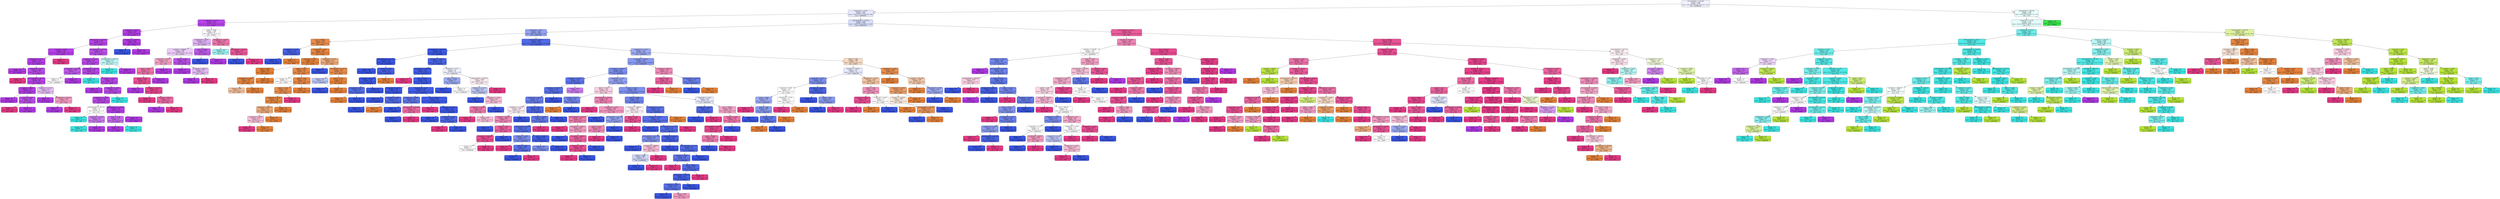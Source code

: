 digraph Tree {
node [shape=box, style="filled, rounded", color="black", fontname="helvetica"] ;
edge [fontname="helvetica"] ;
0 [label="minoraxislength <= 210.442\nentropy = 2.649\nsamples = 4330\nvalue = [955, 697, 263, 832, 1778, 953, 1327]\nclass = DERMASON", fillcolor="#eff1fd"] ;
1 [label="shapefactor3 <= 0.562\nentropy = 2.015\nsamples = 3055\nvalue = [739, 44, 0, 25, 1778, 936, 1308]\nclass = DERMASON", fillcolor="#e5e8fc"] ;
0 -> 1 [labeldistance=2.5, labelangle=45, headlabel="True"] ;
2 [label="compactness <= 0.737\nentropy = 0.378\nsamples = 605\nvalue = [0.0, 1.0, 0.0, 11.0, 4.0, 915.0, 38.0]\nclass = HOROZ", fillcolor="#b644e7"] ;
1 -> 2 ;
3 [label="eccentricity <= 0.864\nentropy = 0.164\nsamples = 559\nvalue = [0, 1, 0, 9, 1, 882, 6]\nclass = HOROZ", fillcolor="#b23de5"] ;
2 -> 3 ;
4 [label="minoraxislength <= 193.293\nentropy = 0.383\nsamples = 173\nvalue = [0, 1, 0, 9, 0, 268, 6]\nclass = HOROZ", fillcolor="#b645e7"] ;
3 -> 4 ;
5 [label="eccentricity <= 0.864\nentropy = 0.204\nsamples = 108\nvalue = [0.0, 0.0, 0.0, 0.0, 0.0, 182.0, 6.0]\nclass = HOROZ", fillcolor="#b440e6"] ;
4 -> 5 ;
6 [label="shapefactor3 <= 0.521\nentropy = 0.178\nsamples = 107\nvalue = [0, 0, 0, 0, 0, 182, 5]\nclass = HOROZ", fillcolor="#b33ee6"] ;
5 -> 6 ;
7 [label="entropy = 0.0\nsamples = 68\nvalue = [0, 0, 0, 0, 0, 126, 0]\nclass = HOROZ", fillcolor="#b139e5"] ;
6 -> 7 ;
8 [label="compactness <= 0.722\nentropy = 0.409\nsamples = 39\nvalue = [0, 0, 0, 0, 0, 56, 5]\nclass = HOROZ", fillcolor="#b84be7"] ;
6 -> 8 ;
9 [label="entropy = 0.0\nsamples = 1\nvalue = [0, 0, 0, 0, 0, 0, 2]\nclass = SIRA", fillcolor="#e53986"] ;
8 -> 9 ;
10 [label="minoraxislength <= 191.115\nentropy = 0.29\nsamples = 38\nvalue = [0, 0, 0, 0, 0, 56, 3]\nclass = HOROZ", fillcolor="#b544e6"] ;
8 -> 10 ;
11 [label="roundness <= 0.838\nentropy = 0.133\nsamples = 34\nvalue = [0, 0, 0, 0, 0, 53, 1]\nclass = HOROZ", fillcolor="#b23de5"] ;
10 -> 11 ;
12 [label="entropy = 0.0\nsamples = 28\nvalue = [0, 0, 0, 0, 0, 44, 0]\nclass = HOROZ", fillcolor="#b139e5"] ;
11 -> 12 ;
13 [label="roundness <= 0.84\nentropy = 0.469\nsamples = 6\nvalue = [0, 0, 0, 0, 0, 9, 1]\nclass = HOROZ", fillcolor="#ba4fe8"] ;
11 -> 13 ;
14 [label="entropy = 0.0\nsamples = 1\nvalue = [0, 0, 0, 0, 0, 0, 1]\nclass = SIRA", fillcolor="#e53986"] ;
13 -> 14 ;
15 [label="entropy = 0.0\nsamples = 5\nvalue = [0, 0, 0, 0, 0, 9, 0]\nclass = HOROZ", fillcolor="#b139e5"] ;
13 -> 15 ;
16 [label="shapefactor3 <= 0.523\nentropy = 0.971\nsamples = 4\nvalue = [0, 0, 0, 0, 0, 3, 2]\nclass = HOROZ", fillcolor="#e5bdf6"] ;
10 -> 16 ;
17 [label="entropy = 0.0\nsamples = 1\nvalue = [0, 0, 0, 0, 0, 2, 0]\nclass = HOROZ", fillcolor="#b139e5"] ;
16 -> 17 ;
18 [label="equivdiameter <= 262.763\nentropy = 0.918\nsamples = 3\nvalue = [0, 0, 0, 0, 0, 1, 2]\nclass = SIRA", fillcolor="#f29cc2"] ;
16 -> 18 ;
19 [label="entropy = 0.0\nsamples = 1\nvalue = [0, 0, 0, 0, 0, 1, 0]\nclass = HOROZ", fillcolor="#b139e5"] ;
18 -> 19 ;
20 [label="entropy = 0.0\nsamples = 2\nvalue = [0, 0, 0, 0, 0, 0, 2]\nclass = SIRA", fillcolor="#e53986"] ;
18 -> 20 ;
21 [label="entropy = 0.0\nsamples = 1\nvalue = [0, 0, 0, 0, 0, 0, 1]\nclass = SIRA", fillcolor="#e53986"] ;
5 -> 21 ;
22 [label="majoraxislength <= 407.458\nentropy = 0.531\nsamples = 65\nvalue = [0, 1, 0, 9, 0, 86, 0]\nclass = HOROZ", fillcolor="#ba50e8"] ;
4 -> 22 ;
23 [label="shapefactor1 <= 0.006\nentropy = 0.437\nsamples = 61\nvalue = [0, 1, 0, 6, 0, 84, 0]\nclass = HOROZ", fillcolor="#b749e7"] ;
22 -> 23 ;
24 [label="equivdiameter <= 280.745\nentropy = 0.592\nsamples = 7\nvalue = [0, 1, 0, 0, 0, 6, 0]\nclass = HOROZ", fillcolor="#be5ae9"] ;
23 -> 24 ;
25 [label="entropy = 1.0\nsamples = 2\nvalue = [0, 1, 0, 0, 0, 1, 0]\nclass = BARBUNYA", fillcolor="#ffffff"] ;
24 -> 25 ;
26 [label="entropy = 0.0\nsamples = 5\nvalue = [0, 0, 0, 0, 0, 5, 0]\nclass = HOROZ", fillcolor="#b139e5"] ;
24 -> 26 ;
27 [label="equivdiameter <= 261.382\nentropy = 0.371\nsamples = 54\nvalue = [0, 0, 0, 6, 0, 78, 0]\nclass = HOROZ", fillcolor="#b748e7"] ;
23 -> 27 ;
28 [label="entropy = 0.0\nsamples = 1\nvalue = [0, 0, 0, 1, 0, 0, 0]\nclass = CALI", fillcolor="#39e5e2"] ;
27 -> 28 ;
29 [label="roundness <= 0.793\nentropy = 0.328\nsamples = 53\nvalue = [0, 0, 0, 5, 0, 78, 0]\nclass = HOROZ", fillcolor="#b646e7"] ;
27 -> 29 ;
30 [label="entropy = 0.0\nsamples = 14\nvalue = [0, 0, 0, 0, 0, 23, 0]\nclass = HOROZ", fillcolor="#b139e5"] ;
29 -> 30 ;
31 [label="shapefactor4 <= 0.998\nentropy = 0.414\nsamples = 39\nvalue = [0, 0, 0, 5, 0, 55, 0]\nclass = HOROZ", fillcolor="#b84be7"] ;
29 -> 31 ;
32 [label="shapefactor1 <= 0.006\nentropy = 0.358\nsamples = 38\nvalue = [0, 0, 0, 4, 0, 55, 0]\nclass = HOROZ", fillcolor="#b747e7"] ;
31 -> 32 ;
33 [label="majoraxislength <= 391.137\nentropy = 1.0\nsamples = 6\nvalue = [0, 0, 0, 3, 0, 3, 0]\nclass = CALI", fillcolor="#ffffff"] ;
32 -> 33 ;
34 [label="entropy = 0.0\nsamples = 2\nvalue = [0, 0, 0, 2, 0, 0, 0]\nclass = CALI", fillcolor="#39e5e2"] ;
33 -> 34 ;
35 [label="compactness <= 0.708\nentropy = 0.811\nsamples = 4\nvalue = [0, 0, 0, 1, 0, 3, 0]\nclass = HOROZ", fillcolor="#cb7bee"] ;
33 -> 35 ;
36 [label="entropy = 0.0\nsamples = 1\nvalue = [0, 0, 0, 1, 0, 0, 0]\nclass = CALI", fillcolor="#39e5e2"] ;
35 -> 36 ;
37 [label="entropy = 0.0\nsamples = 3\nvalue = [0, 0, 0, 0, 0, 3, 0]\nclass = HOROZ", fillcolor="#b139e5"] ;
35 -> 37 ;
38 [label="minoraxislength <= 194.432\nentropy = 0.135\nsamples = 32\nvalue = [0, 0, 0, 1, 0, 52, 0]\nclass = HOROZ", fillcolor="#b23de6"] ;
32 -> 38 ;
39 [label="extent <= 0.748\nentropy = 0.722\nsamples = 3\nvalue = [0, 0, 0, 1, 0, 4, 0]\nclass = HOROZ", fillcolor="#c46aec"] ;
38 -> 39 ;
40 [label="entropy = 0.0\nsamples = 2\nvalue = [0, 0, 0, 0, 0, 4, 0]\nclass = HOROZ", fillcolor="#b139e5"] ;
39 -> 40 ;
41 [label="entropy = 0.0\nsamples = 1\nvalue = [0, 0, 0, 1, 0, 0, 0]\nclass = CALI", fillcolor="#39e5e2"] ;
39 -> 41 ;
42 [label="entropy = 0.0\nsamples = 29\nvalue = [0, 0, 0, 0, 0, 48, 0]\nclass = HOROZ", fillcolor="#b139e5"] ;
38 -> 42 ;
43 [label="entropy = 0.0\nsamples = 1\nvalue = [0, 0, 0, 1, 0, 0, 0]\nclass = CALI", fillcolor="#39e5e2"] ;
31 -> 43 ;
44 [label="majoraxislength <= 409.716\nentropy = 0.971\nsamples = 4\nvalue = [0, 0, 0, 3, 0, 2, 0]\nclass = CALI", fillcolor="#bdf6f5"] ;
22 -> 44 ;
45 [label="entropy = 0.0\nsamples = 2\nvalue = [0, 0, 0, 3, 0, 0, 0]\nclass = CALI", fillcolor="#39e5e2"] ;
44 -> 45 ;
46 [label="entropy = 0.0\nsamples = 2\nvalue = [0, 0, 0, 0, 0, 2, 0]\nclass = HOROZ", fillcolor="#b139e5"] ;
44 -> 46 ;
47 [label="convexarea <= 29474.5\nentropy = 0.017\nsamples = 386\nvalue = [0, 0, 0, 0, 1, 614, 0]\nclass = HOROZ", fillcolor="#b139e5"] ;
3 -> 47 ;
48 [label="entropy = 0.0\nsamples = 1\nvalue = [0, 0, 0, 0, 1, 0, 0]\nclass = DERMASON", fillcolor="#3956e5"] ;
47 -> 48 ;
49 [label="entropy = 0.0\nsamples = 385\nvalue = [0, 0, 0, 0, 0, 614, 0]\nclass = HOROZ", fillcolor="#b139e5"] ;
47 -> 49 ;
50 [label="solidity <= 0.989\nentropy = 1.369\nsamples = 46\nvalue = [0, 0, 0, 2, 3, 33, 32]\nclass = HOROZ", fillcolor="#fdfafe"] ;
2 -> 50 ;
51 [label="shapefactor1 <= 0.007\nentropy = 1.071\nsamples = 37\nvalue = [0, 0, 0, 0, 1, 32, 19]\nclass = HOROZ", fillcolor="#e0b1f5"] ;
50 -> 51 ;
52 [label="perimeter <= 889.085\nentropy = 0.982\nsamples = 30\nvalue = [0.0, 0.0, 0.0, 0.0, 0.0, 26.0, 19.0]\nclass = HOROZ", fillcolor="#eacaf8"] ;
51 -> 52 ;
53 [label="aspectration <= 1.821\nentropy = 0.931\nsamples = 18\nvalue = [0, 0, 0, 0, 0, 9, 17]\nclass = SIRA", fillcolor="#f3a2c6"] ;
52 -> 53 ;
54 [label="extent <= 0.799\nentropy = 0.773\nsamples = 17\nvalue = [0, 0, 0, 0, 0, 5, 17]\nclass = SIRA", fillcolor="#ed73aa"] ;
53 -> 54 ;
55 [label="solidity <= 0.972\nentropy = 0.485\nsamples = 14\nvalue = [0, 0, 0, 0, 0, 2, 17]\nclass = SIRA", fillcolor="#e85094"] ;
54 -> 55 ;
56 [label="entropy = 0.0\nsamples = 1\nvalue = [0, 0, 0, 0, 0, 1, 0]\nclass = HOROZ", fillcolor="#b139e5"] ;
55 -> 56 ;
57 [label="perimeter <= 877.55\nentropy = 0.31\nsamples = 13\nvalue = [0, 0, 0, 0, 0, 1, 17]\nclass = SIRA", fillcolor="#e7458d"] ;
55 -> 57 ;
58 [label="entropy = 0.0\nsamples = 9\nvalue = [0, 0, 0, 0, 0, 0, 13]\nclass = SIRA", fillcolor="#e53986"] ;
57 -> 58 ;
59 [label="perimeter <= 878.535\nentropy = 0.722\nsamples = 4\nvalue = [0, 0, 0, 0, 0, 1, 4]\nclass = SIRA", fillcolor="#ec6aa4"] ;
57 -> 59 ;
60 [label="entropy = 0.0\nsamples = 1\nvalue = [0, 0, 0, 0, 0, 1, 0]\nclass = HOROZ", fillcolor="#b139e5"] ;
59 -> 60 ;
61 [label="entropy = 0.0\nsamples = 3\nvalue = [0, 0, 0, 0, 0, 0, 4]\nclass = SIRA", fillcolor="#e53986"] ;
59 -> 61 ;
62 [label="entropy = 0.0\nsamples = 3\nvalue = [0, 0, 0, 0, 0, 3, 0]\nclass = HOROZ", fillcolor="#b139e5"] ;
54 -> 62 ;
63 [label="entropy = 0.0\nsamples = 1\nvalue = [0, 0, 0, 0, 0, 4, 0]\nclass = HOROZ", fillcolor="#b139e5"] ;
53 -> 63 ;
64 [label="extent <= 0.729\nentropy = 0.485\nsamples = 12\nvalue = [0, 0, 0, 0, 0, 17, 2]\nclass = HOROZ", fillcolor="#ba50e8"] ;
52 -> 64 ;
65 [label="entropy = 0.0\nsamples = 9\nvalue = [0, 0, 0, 0, 0, 14, 0]\nclass = HOROZ", fillcolor="#b139e5"] ;
64 -> 65 ;
66 [label="convexarea <= 56677.5\nentropy = 0.971\nsamples = 3\nvalue = [0, 0, 0, 0, 0, 3, 2]\nclass = HOROZ", fillcolor="#e5bdf6"] ;
64 -> 66 ;
67 [label="entropy = 0.0\nsamples = 2\nvalue = [0, 0, 0, 0, 0, 3, 0]\nclass = HOROZ", fillcolor="#b139e5"] ;
66 -> 67 ;
68 [label="entropy = 0.0\nsamples = 1\nvalue = [0, 0, 0, 0, 0, 0, 2]\nclass = SIRA", fillcolor="#e53986"] ;
66 -> 68 ;
69 [label="area <= 28967.5\nentropy = 0.592\nsamples = 7\nvalue = [0, 0, 0, 0, 1, 6, 0]\nclass = HOROZ", fillcolor="#be5ae9"] ;
51 -> 69 ;
70 [label="entropy = 0.0\nsamples = 1\nvalue = [0, 0, 0, 0, 1, 0, 0]\nclass = DERMASON", fillcolor="#3956e5"] ;
69 -> 70 ;
71 [label="entropy = 0.0\nsamples = 6\nvalue = [0, 0, 0, 0, 0, 6, 0]\nclass = HOROZ", fillcolor="#b139e5"] ;
69 -> 71 ;
72 [label="shapefactor2 <= 0.001\nentropy = 1.275\nsamples = 9\nvalue = [0, 0, 0, 2, 2, 1, 13]\nclass = SIRA", fillcolor="#ed77ac"] ;
50 -> 72 ;
73 [label="entropy = 0.918\nsamples = 2\nvalue = [0, 0, 0, 2, 0, 1, 0]\nclass = CALI", fillcolor="#9cf2f0"] ;
72 -> 73 ;
74 [label="equivdiameter <= 230.451\nentropy = 0.567\nsamples = 7\nvalue = [0, 0, 0, 0, 2, 0, 13]\nclass = SIRA", fillcolor="#e95799"] ;
72 -> 74 ;
75 [label="entropy = 0.0\nsamples = 2\nvalue = [0, 0, 0, 0, 2, 0, 0]\nclass = DERMASON", fillcolor="#3956e5"] ;
74 -> 75 ;
76 [label="entropy = 0.0\nsamples = 5\nvalue = [0, 0, 0, 0, 0, 0, 13]\nclass = SIRA", fillcolor="#e53986"] ;
74 -> 76 ;
77 [label="majoraxislength <= 276.076\nentropy = 1.642\nsamples = 2450\nvalue = [739, 43, 0, 14, 1774, 21, 1270]\nclass = DERMASON", fillcolor="#d8defa"] ;
1 -> 77 ;
78 [label="eccentricity <= 0.655\nentropy = 1.144\nsamples = 1586\nvalue = [690, 1, 0, 0, 1670, 4, 132]\nclass = DERMASON", fillcolor="#94a3f1"] ;
77 -> 78 ;
79 [label="area <= 30999.0\nentropy = 0.488\nsamples = 433\nvalue = [618, 1, 0, 0, 54, 0, 6]\nclass = SEKER", fillcolor="#e88d4c"] ;
78 -> 79 ;
80 [label="compactness <= 0.908\nentropy = 0.359\nsamples = 29\nvalue = [3, 0, 0, 0, 41, 0, 0]\nclass = DERMASON", fillcolor="#4762e7"] ;
79 -> 80 ;
81 [label="entropy = 0.0\nsamples = 26\nvalue = [0, 0, 0, 0, 41, 0, 0]\nclass = DERMASON", fillcolor="#3956e5"] ;
80 -> 81 ;
82 [label="entropy = 0.0\nsamples = 3\nvalue = [3, 0, 0, 0, 0, 0, 0]\nclass = SEKER", fillcolor="#e58139"] ;
80 -> 82 ;
83 [label="shapefactor1 <= 0.007\nentropy = 0.238\nsamples = 404\nvalue = [615, 1, 0, 0, 13, 0, 6]\nclass = SEKER", fillcolor="#e6853f"] ;
79 -> 83 ;
84 [label="aspectration <= 1.287\nentropy = 0.119\nsamples = 379\nvalue = [577, 1, 0, 0, 1, 0, 6]\nclass = SEKER", fillcolor="#e5833c"] ;
83 -> 84 ;
85 [label="extent <= 0.748\nentropy = 0.021\nsamples = 324\nvalue = [484, 0, 0, 0, 1, 0, 0]\nclass = SEKER", fillcolor="#e58139"] ;
84 -> 85 ;
86 [label="shapefactor2 <= 0.002\nentropy = 0.229\nsamples = 16\nvalue = [26, 0, 0, 0, 1, 0, 0]\nclass = SEKER", fillcolor="#e68641"] ;
85 -> 86 ;
87 [label="entropy = 0.918\nsamples = 2\nvalue = [2, 0, 0, 0, 1, 0, 0]\nclass = SEKER", fillcolor="#f2c09c"] ;
86 -> 87 ;
88 [label="entropy = 0.0\nsamples = 14\nvalue = [24, 0, 0, 0, 0, 0, 0]\nclass = SEKER", fillcolor="#e58139"] ;
86 -> 88 ;
89 [label="entropy = 0.0\nsamples = 308\nvalue = [458, 0, 0, 0, 0, 0, 0]\nclass = SEKER", fillcolor="#e58139"] ;
85 -> 89 ;
90 [label="solidity <= 0.978\nentropy = 0.407\nsamples = 55\nvalue = [93, 1, 0, 0, 0, 0, 6]\nclass = SEKER", fillcolor="#e78a48"] ;
84 -> 90 ;
91 [label="entropy = 1.0\nsamples = 2\nvalue = [1, 1, 0, 0, 0, 0, 0]\nclass = SEKER", fillcolor="#ffffff"] ;
90 -> 91 ;
92 [label="solidity <= 0.991\nentropy = 0.332\nsamples = 53\nvalue = [92, 0, 0, 0, 0, 0, 6]\nclass = SEKER", fillcolor="#e78946"] ;
90 -> 92 ;
93 [label="solidity <= 0.991\nentropy = 0.474\nsamples = 31\nvalue = [53, 0, 0, 0, 0, 0, 6]\nclass = SEKER", fillcolor="#e88f4f"] ;
92 -> 93 ;
94 [label="shapefactor4 <= 0.998\nentropy = 0.301\nsamples = 30\nvalue = [53, 0, 0, 0, 0, 0, 3]\nclass = SEKER", fillcolor="#e68844"] ;
93 -> 94 ;
95 [label="convexarea <= 41331.5\nentropy = 0.811\nsamples = 8\nvalue = [9, 0, 0, 0, 0, 0, 3]\nclass = SEKER", fillcolor="#eeab7b"] ;
94 -> 95 ;
96 [label="compactness <= 0.876\nentropy = 0.971\nsamples = 4\nvalue = [2, 0, 0, 0, 0, 0, 3]\nclass = SIRA", fillcolor="#f6bdd7"] ;
95 -> 96 ;
97 [label="entropy = 0.0\nsamples = 2\nvalue = [0, 0, 0, 0, 0, 0, 3]\nclass = SIRA", fillcolor="#e53986"] ;
96 -> 97 ;
98 [label="entropy = 0.0\nsamples = 2\nvalue = [2, 0, 0, 0, 0, 0, 0]\nclass = SEKER", fillcolor="#e58139"] ;
96 -> 98 ;
99 [label="entropy = 0.0\nsamples = 4\nvalue = [7, 0, 0, 0, 0, 0, 0]\nclass = SEKER", fillcolor="#e58139"] ;
95 -> 99 ;
100 [label="entropy = 0.0\nsamples = 22\nvalue = [44, 0, 0, 0, 0, 0, 0]\nclass = SEKER", fillcolor="#e58139"] ;
94 -> 100 ;
101 [label="entropy = 0.0\nsamples = 1\nvalue = [0, 0, 0, 0, 0, 0, 3]\nclass = SIRA", fillcolor="#e53986"] ;
93 -> 101 ;
102 [label="entropy = 0.0\nsamples = 22\nvalue = [39, 0, 0, 0, 0, 0, 0]\nclass = SEKER", fillcolor="#e58139"] ;
92 -> 102 ;
103 [label="shapefactor3 <= 0.761\nentropy = 0.795\nsamples = 25\nvalue = [38, 0, 0, 0, 12, 0, 0]\nclass = SEKER", fillcolor="#eda978"] ;
83 -> 103 ;
104 [label="entropy = 0.0\nsamples = 4\nvalue = [0, 0, 0, 0, 8, 0, 0]\nclass = DERMASON", fillcolor="#3956e5"] ;
103 -> 104 ;
105 [label="minoraxislength <= 178.754\nentropy = 0.454\nsamples = 21\nvalue = [38, 0, 0, 0, 4, 0, 0]\nclass = SEKER", fillcolor="#e88e4e"] ;
103 -> 105 ;
106 [label="entropy = 0.971\nsamples = 2\nvalue = [2, 0, 0, 0, 3, 0, 0]\nclass = DERMASON", fillcolor="#bdc7f6"] ;
105 -> 106 ;
107 [label="extent <= 0.747\nentropy = 0.179\nsamples = 19\nvalue = [36, 0, 0, 0, 1, 0, 0]\nclass = SEKER", fillcolor="#e6843e"] ;
105 -> 107 ;
108 [label="entropy = 0.0\nsamples = 1\nvalue = [0, 0, 0, 0, 1, 0, 0]\nclass = DERMASON", fillcolor="#3956e5"] ;
107 -> 108 ;
109 [label="entropy = 0.0\nsamples = 18\nvalue = [36, 0, 0, 0, 0, 0, 0]\nclass = SEKER", fillcolor="#e58139"] ;
107 -> 109 ;
110 [label="convexarea <= 36224.0\nentropy = 0.622\nsamples = 1153\nvalue = [72.0, 0.0, 0.0, 0.0, 1616.0, 4.0, 126.0]\nclass = DERMASON", fillcolor="#516ae8"] ;
78 -> 110 ;
111 [label="equivdiameter <= 207.064\nentropy = 0.144\nsamples = 854\nvalue = [4, 0, 0, 0, 1330, 1, 19]\nclass = DERMASON", fillcolor="#3d59e5"] ;
110 -> 111 ;
112 [label="minoraxislength <= 171.186\nentropy = 0.028\nsamples = 678\nvalue = [3, 0, 0, 0, 1070, 0, 0]\nclass = DERMASON", fillcolor="#3a56e5"] ;
111 -> 112 ;
113 [label="entropy = 0.0\nsamples = 642\nvalue = [0, 0, 0, 0, 1021, 0, 0]\nclass = DERMASON", fillcolor="#3956e5"] ;
112 -> 113 ;
114 [label="roundness <= 0.949\nentropy = 0.318\nsamples = 36\nvalue = [3, 0, 0, 0, 49, 0, 0]\nclass = DERMASON", fillcolor="#4560e7"] ;
112 -> 114 ;
115 [label="perimeter <= 657.801\nentropy = 0.141\nsamples = 35\nvalue = [1, 0, 0, 0, 49, 0, 0]\nclass = DERMASON", fillcolor="#3d59e6"] ;
114 -> 115 ;
116 [label="shapefactor3 <= 0.72\nentropy = 0.544\nsamples = 7\nvalue = [1, 0, 0, 0, 7, 0, 0]\nclass = DERMASON", fillcolor="#556ee9"] ;
115 -> 116 ;
117 [label="entropy = 0.0\nsamples = 1\nvalue = [1, 0, 0, 0, 0, 0, 0]\nclass = SEKER", fillcolor="#e58139"] ;
116 -> 117 ;
118 [label="entropy = 0.0\nsamples = 6\nvalue = [0, 0, 0, 0, 7, 0, 0]\nclass = DERMASON", fillcolor="#3956e5"] ;
116 -> 118 ;
119 [label="entropy = 0.0\nsamples = 28\nvalue = [0, 0, 0, 0, 42, 0, 0]\nclass = DERMASON", fillcolor="#3956e5"] ;
115 -> 119 ;
120 [label="entropy = 0.0\nsamples = 1\nvalue = [2, 0, 0, 0, 0, 0, 0]\nclass = SEKER", fillcolor="#e58139"] ;
114 -> 120 ;
121 [label="perimeter <= 706.374\nentropy = 0.424\nsamples = 176\nvalue = [1, 0, 0, 0, 260, 1, 19]\nclass = DERMASON", fillcolor="#4964e7"] ;
111 -> 121 ;
122 [label="equivdiameter <= 207.084\nentropy = 0.254\nsamples = 160\nvalue = [1, 0, 0, 0, 249, 0, 9]\nclass = DERMASON", fillcolor="#415de6"] ;
121 -> 122 ;
123 [label="entropy = 0.0\nsamples = 1\nvalue = [0, 0, 0, 0, 0, 0, 2]\nclass = SIRA", fillcolor="#e53986"] ;
122 -> 123 ;
124 [label="area <= 34449.5\nentropy = 0.217\nsamples = 159\nvalue = [1, 0, 0, 0, 249, 0, 7]\nclass = DERMASON", fillcolor="#3f5be6"] ;
122 -> 124 ;
125 [label="shapefactor3 <= 0.729\nentropy = 0.092\nsamples = 55\nvalue = [1, 0, 0, 0, 84, 0, 0]\nclass = DERMASON", fillcolor="#3b58e5"] ;
124 -> 125 ;
126 [label="entropy = 0.0\nsamples = 48\nvalue = [0, 0, 0, 0, 76, 0, 0]\nclass = DERMASON", fillcolor="#3956e5"] ;
125 -> 126 ;
127 [label="eccentricity <= 0.682\nentropy = 0.503\nsamples = 7\nvalue = [1, 0, 0, 0, 8, 0, 0]\nclass = DERMASON", fillcolor="#526be8"] ;
125 -> 127 ;
128 [label="entropy = 0.0\nsamples = 6\nvalue = [0, 0, 0, 0, 8, 0, 0]\nclass = DERMASON", fillcolor="#3956e5"] ;
127 -> 128 ;
129 [label="entropy = 0.0\nsamples = 1\nvalue = [1, 0, 0, 0, 0, 0, 0]\nclass = SEKER", fillcolor="#e58139"] ;
127 -> 129 ;
130 [label="shapefactor4 <= 0.996\nentropy = 0.245\nsamples = 104\nvalue = [0.0, 0.0, 0.0, 0.0, 165.0, 0.0, 7.0]\nclass = DERMASON", fillcolor="#415de6"] ;
124 -> 130 ;
131 [label="shapefactor4 <= 0.996\nentropy = 0.634\nsamples = 14\nvalue = [0, 0, 0, 0, 21, 0, 4]\nclass = DERMASON", fillcolor="#5f76ea"] ;
130 -> 131 ;
132 [label="entropy = 0.0\nsamples = 10\nvalue = [0, 0, 0, 0, 20, 0, 0]\nclass = DERMASON", fillcolor="#3956e5"] ;
131 -> 132 ;
133 [label="majoraxislength <= 250.649\nentropy = 0.722\nsamples = 4\nvalue = [0, 0, 0, 0, 1, 0, 4]\nclass = SIRA", fillcolor="#ec6aa4"] ;
131 -> 133 ;
134 [label="entropy = 0.0\nsamples = 1\nvalue = [0, 0, 0, 0, 1, 0, 0]\nclass = DERMASON", fillcolor="#3956e5"] ;
133 -> 134 ;
135 [label="entropy = 0.0\nsamples = 3\nvalue = [0, 0, 0, 0, 0, 0, 4]\nclass = SIRA", fillcolor="#e53986"] ;
133 -> 135 ;
136 [label="area <= 34459.5\nentropy = 0.144\nsamples = 90\nvalue = [0.0, 0.0, 0.0, 0.0, 144.0, 0.0, 3.0]\nclass = DERMASON", fillcolor="#3d5ae6"] ;
130 -> 136 ;
137 [label="entropy = 0.0\nsamples = 1\nvalue = [0, 0, 0, 0, 0, 0, 1]\nclass = SIRA", fillcolor="#e53986"] ;
136 -> 137 ;
138 [label="compactness <= 0.835\nentropy = 0.104\nsamples = 89\nvalue = [0, 0, 0, 0, 144, 0, 2]\nclass = DERMASON", fillcolor="#3c58e5"] ;
136 -> 138 ;
139 [label="entropy = 0.0\nsamples = 72\nvalue = [0, 0, 0, 0, 125, 0, 0]\nclass = DERMASON", fillcolor="#3956e5"] ;
138 -> 139 ;
140 [label="shapefactor2 <= 0.002\nentropy = 0.454\nsamples = 17\nvalue = [0, 0, 0, 0, 19, 0, 2]\nclass = DERMASON", fillcolor="#4e68e8"] ;
138 -> 140 ;
141 [label="entropy = 0.0\nsamples = 2\nvalue = [0, 0, 0, 0, 0, 0, 2]\nclass = SIRA", fillcolor="#e53986"] ;
140 -> 141 ;
142 [label="entropy = 0.0\nsamples = 15\nvalue = [0, 0, 0, 0, 19, 0, 0]\nclass = DERMASON", fillcolor="#3956e5"] ;
140 -> 142 ;
143 [label="compactness <= 0.777\nentropy = 1.22\nsamples = 16\nvalue = [0, 0, 0, 0, 11, 1, 10]\nclass = DERMASON", fillcolor="#eef1fd"] ;
121 -> 143 ;
144 [label="area <= 34735.0\nentropy = 0.918\nsamples = 3\nvalue = [0, 0, 0, 0, 2, 1, 0]\nclass = DERMASON", fillcolor="#9caaf2"] ;
143 -> 144 ;
145 [label="entropy = 0.0\nsamples = 1\nvalue = [0, 0, 0, 0, 1, 0, 0]\nclass = DERMASON", fillcolor="#3956e5"] ;
144 -> 145 ;
146 [label="entropy = 1.0\nsamples = 2\nvalue = [0, 0, 0, 0, 1, 1, 0]\nclass = DERMASON", fillcolor="#ffffff"] ;
144 -> 146 ;
147 [label="majoraxislength <= 268.015\nentropy = 0.998\nsamples = 13\nvalue = [0, 0, 0, 0, 9, 0, 10]\nclass = SIRA", fillcolor="#fcebf3"] ;
143 -> 147 ;
148 [label="shapefactor3 <= 0.633\nentropy = 0.971\nsamples = 10\nvalue = [0, 0, 0, 0, 9, 0, 6]\nclass = DERMASON", fillcolor="#bdc7f6"] ;
147 -> 148 ;
149 [label="entropy = 0.0\nsamples = 3\nvalue = [0, 0, 0, 0, 5, 0, 0]\nclass = DERMASON", fillcolor="#3956e5"] ;
148 -> 149 ;
150 [label="shapefactor4 <= 0.997\nentropy = 0.971\nsamples = 7\nvalue = [0, 0, 0, 0, 4, 0, 6]\nclass = SIRA", fillcolor="#f6bdd7"] ;
148 -> 150 ;
151 [label="shapefactor2 <= 0.002\nentropy = 0.811\nsamples = 5\nvalue = [0, 0, 0, 0, 2, 0, 6]\nclass = SIRA", fillcolor="#ee7bae"] ;
150 -> 151 ;
152 [label="entropy = 0.0\nsamples = 3\nvalue = [0, 0, 0, 0, 0, 0, 3]\nclass = SIRA", fillcolor="#e53986"] ;
151 -> 152 ;
153 [label="entropy = 0.971\nsamples = 2\nvalue = [0, 0, 0, 0, 2, 0, 3]\nclass = SIRA", fillcolor="#f6bdd7"] ;
151 -> 153 ;
154 [label="entropy = 0.0\nsamples = 2\nvalue = [0, 0, 0, 0, 2, 0, 0]\nclass = DERMASON", fillcolor="#3956e5"] ;
150 -> 154 ;
155 [label="entropy = 0.0\nsamples = 3\nvalue = [0, 0, 0, 0, 0, 0, 4]\nclass = SIRA", fillcolor="#e53986"] ;
147 -> 155 ;
156 [label="shapefactor3 <= 0.716\nentropy = 1.371\nsamples = 299\nvalue = [68, 0, 0, 0, 286, 3, 107]\nclass = DERMASON", fillcolor="#9caaf2"] ;
110 -> 156 ;
157 [label="convexarea <= 40784.0\nentropy = 1.031\nsamples = 223\nvalue = [7.0, 0.0, 0.0, 0.0, 248.0, 3.0, 92.0]\nclass = DERMASON", fillcolor="#8799ef"] ;
156 -> 157 ;
158 [label="convexarea <= 37546.0\nentropy = 0.931\nsamples = 208\nvalue = [3, 0, 0, 0, 244, 3, 77]\nclass = DERMASON", fillcolor="#7b8eee"] ;
157 -> 158 ;
159 [label="perimeter <= 727.642\nentropy = 0.717\nsamples = 76\nvalue = [0, 0, 0, 0, 109, 3, 17]\nclass = DERMASON", fillcolor="#5c74ea"] ;
158 -> 159 ;
160 [label="convexarea <= 37006.0\nentropy = 0.574\nsamples = 74\nvalue = [0, 0, 0, 0, 108, 0, 17]\nclass = DERMASON", fillcolor="#5871e9"] ;
159 -> 160 ;
161 [label="shapefactor4 <= 0.996\nentropy = 0.704\nsamples = 53\nvalue = [0, 0, 0, 0, 72, 0, 17]\nclass = DERMASON", fillcolor="#687eeb"] ;
160 -> 161 ;
162 [label="shapefactor3 <= 0.705\nentropy = 0.998\nsamples = 11\nvalue = [0, 0, 0, 0, 9, 0, 10]\nclass = SIRA", fillcolor="#fcebf3"] ;
161 -> 162 ;
163 [label="perimeter <= 703.754\nentropy = 0.863\nsamples = 9\nvalue = [0, 0, 0, 0, 4, 0, 10]\nclass = SIRA", fillcolor="#ef88b6"] ;
162 -> 163 ;
164 [label="entropy = 0.0\nsamples = 2\nvalue = [0, 0, 0, 0, 2, 0, 0]\nclass = DERMASON", fillcolor="#3956e5"] ;
163 -> 164 ;
165 [label="solidity <= 0.99\nentropy = 0.65\nsamples = 7\nvalue = [0, 0, 0, 0, 2, 0, 10]\nclass = SIRA", fillcolor="#ea619e"] ;
163 -> 165 ;
166 [label="perimeter <= 708.738\nentropy = 0.439\nsamples = 6\nvalue = [0, 0, 0, 0, 1, 0, 10]\nclass = SIRA", fillcolor="#e84d92"] ;
165 -> 166 ;
167 [label="entropy = 1.0\nsamples = 2\nvalue = [0, 0, 0, 0, 1, 0, 1]\nclass = DERMASON", fillcolor="#ffffff"] ;
166 -> 167 ;
168 [label="entropy = 0.0\nsamples = 4\nvalue = [0, 0, 0, 0, 0, 0, 9]\nclass = SIRA", fillcolor="#e53986"] ;
166 -> 168 ;
169 [label="entropy = 0.0\nsamples = 1\nvalue = [0, 0, 0, 0, 1, 0, 0]\nclass = DERMASON", fillcolor="#3956e5"] ;
165 -> 169 ;
170 [label="entropy = 0.0\nsamples = 2\nvalue = [0, 0, 0, 0, 5, 0, 0]\nclass = DERMASON", fillcolor="#3956e5"] ;
162 -> 170 ;
171 [label="solidity <= 0.99\nentropy = 0.469\nsamples = 42\nvalue = [0, 0, 0, 0, 63, 0, 7]\nclass = DERMASON", fillcolor="#4f69e8"] ;
161 -> 171 ;
172 [label="perimeter <= 720.965\nentropy = 0.669\nsamples = 24\nvalue = [0, 0, 0, 0, 33, 0, 7]\nclass = DERMASON", fillcolor="#637aeb"] ;
171 -> 172 ;
173 [label="majoraxislength <= 263.96\nentropy = 0.562\nsamples = 22\nvalue = [0, 0, 0, 0, 33, 0, 5]\nclass = DERMASON", fillcolor="#5770e9"] ;
172 -> 173 ;
174 [label="roundness <= 0.899\nentropy = 0.811\nsamples = 10\nvalue = [0, 0, 0, 0, 12, 0, 4]\nclass = DERMASON", fillcolor="#7b8eee"] ;
173 -> 174 ;
175 [label="entropy = 0.0\nsamples = 2\nvalue = [0, 0, 0, 0, 0, 0, 2]\nclass = SIRA", fillcolor="#e53986"] ;
174 -> 175 ;
176 [label="solidity <= 0.989\nentropy = 0.592\nsamples = 8\nvalue = [0, 0, 0, 0, 12, 0, 2]\nclass = DERMASON", fillcolor="#5a72e9"] ;
174 -> 176 ;
177 [label="entropy = 0.0\nsamples = 7\nvalue = [0, 0, 0, 0, 12, 0, 0]\nclass = DERMASON", fillcolor="#3956e5"] ;
176 -> 177 ;
178 [label="entropy = 0.0\nsamples = 1\nvalue = [0, 0, 0, 0, 0, 0, 2]\nclass = SIRA", fillcolor="#e53986"] ;
176 -> 178 ;
179 [label="extent <= 0.695\nentropy = 0.267\nsamples = 12\nvalue = [0, 0, 0, 0, 21, 0, 1]\nclass = DERMASON", fillcolor="#425ee6"] ;
173 -> 179 ;
180 [label="entropy = 0.811\nsamples = 2\nvalue = [0, 0, 0, 0, 3, 0, 1]\nclass = DERMASON", fillcolor="#7b8eee"] ;
179 -> 180 ;
181 [label="entropy = 0.0\nsamples = 10\nvalue = [0, 0, 0, 0, 18, 0, 0]\nclass = DERMASON", fillcolor="#3956e5"] ;
179 -> 181 ;
182 [label="entropy = 0.0\nsamples = 2\nvalue = [0, 0, 0, 0, 0, 0, 2]\nclass = SIRA", fillcolor="#e53986"] ;
172 -> 182 ;
183 [label="entropy = 0.0\nsamples = 18\nvalue = [0, 0, 0, 0, 30, 0, 0]\nclass = DERMASON", fillcolor="#3956e5"] ;
171 -> 183 ;
184 [label="entropy = 0.0\nsamples = 21\nvalue = [0, 0, 0, 0, 36, 0, 0]\nclass = DERMASON", fillcolor="#3956e5"] ;
160 -> 184 ;
185 [label="entropy = 0.811\nsamples = 2\nvalue = [0, 0, 0, 0, 1, 3, 0]\nclass = HOROZ", fillcolor="#cb7bee"] ;
159 -> 185 ;
186 [label="aspectration <= 1.428\nentropy = 0.99\nsamples = 132\nvalue = [3, 0, 0, 0, 135, 0, 60]\nclass = DERMASON", fillcolor="#93a3f1"] ;
158 -> 186 ;
187 [label="extent <= 0.724\nentropy = 1.243\nsamples = 24\nvalue = [2, 0, 0, 0, 14, 0, 19]\nclass = SIRA", fillcolor="#f9d0e2"] ;
186 -> 187 ;
188 [label="roundness <= 0.772\nentropy = 0.764\nsamples = 7\nvalue = [2, 0, 0, 0, 7, 0, 0]\nclass = DERMASON", fillcolor="#7286ec"] ;
187 -> 188 ;
189 [label="entropy = 0.0\nsamples = 1\nvalue = [2, 0, 0, 0, 0, 0, 0]\nclass = SEKER", fillcolor="#e58139"] ;
188 -> 189 ;
190 [label="entropy = 0.0\nsamples = 6\nvalue = [0, 0, 0, 0, 7, 0, 0]\nclass = DERMASON", fillcolor="#3956e5"] ;
188 -> 190 ;
191 [label="minoraxislength <= 184.621\nentropy = 0.84\nsamples = 17\nvalue = [0, 0, 0, 0, 7, 0, 19]\nclass = SIRA", fillcolor="#ef82b3"] ;
187 -> 191 ;
192 [label="entropy = 0.0\nsamples = 3\nvalue = [0, 0, 0, 0, 0, 0, 4]\nclass = SIRA", fillcolor="#e53986"] ;
191 -> 192 ;
193 [label="shapefactor2 <= 0.002\nentropy = 0.902\nsamples = 14\nvalue = [0.0, 0.0, 0.0, 0.0, 7.0, 0.0, 15.0]\nclass = SIRA", fillcolor="#f195be"] ;
191 -> 193 ;
194 [label="minoraxislength <= 186.074\nentropy = 0.811\nsamples = 12\nvalue = [0, 0, 0, 0, 5, 0, 15]\nclass = SIRA", fillcolor="#ee7bae"] ;
193 -> 194 ;
195 [label="entropy = 0.0\nsamples = 3\nvalue = [0, 0, 0, 0, 0, 0, 5]\nclass = SIRA", fillcolor="#e53986"] ;
194 -> 195 ;
196 [label="convexarea <= 39341.5\nentropy = 0.918\nsamples = 9\nvalue = [0, 0, 0, 0, 5, 0, 10]\nclass = SIRA", fillcolor="#f29cc2"] ;
194 -> 196 ;
197 [label="entropy = 0.0\nsamples = 2\nvalue = [0, 0, 0, 0, 3, 0, 0]\nclass = DERMASON", fillcolor="#3956e5"] ;
196 -> 197 ;
198 [label="convexarea <= 40556.5\nentropy = 0.65\nsamples = 7\nvalue = [0, 0, 0, 0, 2, 0, 10]\nclass = SIRA", fillcolor="#ea619e"] ;
196 -> 198 ;
199 [label="roundness <= 0.928\nentropy = 0.439\nsamples = 6\nvalue = [0, 0, 0, 0, 1, 0, 10]\nclass = SIRA", fillcolor="#e84d92"] ;
198 -> 199 ;
200 [label="entropy = 0.0\nsamples = 5\nvalue = [0, 0, 0, 0, 0, 0, 10]\nclass = SIRA", fillcolor="#e53986"] ;
199 -> 200 ;
201 [label="entropy = 0.0\nsamples = 1\nvalue = [0, 0, 0, 0, 1, 0, 0]\nclass = DERMASON", fillcolor="#3956e5"] ;
199 -> 201 ;
202 [label="entropy = 0.0\nsamples = 1\nvalue = [0, 0, 0, 0, 1, 0, 0]\nclass = DERMASON", fillcolor="#3956e5"] ;
198 -> 202 ;
203 [label="entropy = 0.0\nsamples = 2\nvalue = [0, 0, 0, 0, 2, 0, 0]\nclass = DERMASON", fillcolor="#3956e5"] ;
193 -> 203 ;
204 [label="extent <= 0.785\nentropy = 0.865\nsamples = 108\nvalue = [1.0, 0.0, 0.0, 0.0, 121.0, 0.0, 41.0]\nclass = DERMASON", fillcolor="#7d90ee"] ;
186 -> 204 ;
205 [label="solidity <= 0.988\nentropy = 0.789\nsamples = 83\nvalue = [1, 0, 0, 0, 105, 0, 27]\nclass = DERMASON", fillcolor="#6d83ec"] ;
204 -> 205 ;
206 [label="convexarea <= 38693.0\nentropy = 0.999\nsamples = 15\nvalue = [0, 0, 0, 0, 12, 0, 13]\nclass = SIRA", fillcolor="#fdf0f6"] ;
205 -> 206 ;
207 [label="equivdiameter <= 217.582\nentropy = 0.896\nsamples = 8\nvalue = [0, 0, 0, 0, 11, 0, 5]\nclass = DERMASON", fillcolor="#93a3f1"] ;
206 -> 207 ;
208 [label="extent <= 0.755\nentropy = 0.863\nsamples = 3\nvalue = [0, 0, 0, 0, 2, 0, 5]\nclass = SIRA", fillcolor="#ef88b6"] ;
207 -> 208 ;
209 [label="entropy = 0.0\nsamples = 2\nvalue = [0, 0, 0, 0, 0, 0, 5]\nclass = SIRA", fillcolor="#e53986"] ;
208 -> 209 ;
210 [label="entropy = 0.0\nsamples = 1\nvalue = [0, 0, 0, 0, 2, 0, 0]\nclass = DERMASON", fillcolor="#3956e5"] ;
208 -> 210 ;
211 [label="entropy = 0.0\nsamples = 5\nvalue = [0, 0, 0, 0, 9, 0, 0]\nclass = DERMASON", fillcolor="#3956e5"] ;
207 -> 211 ;
212 [label="extent <= 0.744\nentropy = 0.503\nsamples = 7\nvalue = [0, 0, 0, 0, 1, 0, 8]\nclass = SIRA", fillcolor="#e85295"] ;
206 -> 212 ;
213 [label="entropy = 0.0\nsamples = 6\nvalue = [0, 0, 0, 0, 0, 0, 8]\nclass = SIRA", fillcolor="#e53986"] ;
212 -> 213 ;
214 [label="entropy = 0.0\nsamples = 1\nvalue = [0, 0, 0, 0, 1, 0, 0]\nclass = DERMASON", fillcolor="#3956e5"] ;
212 -> 214 ;
215 [label="shapefactor4 <= 0.999\nentropy = 0.63\nsamples = 68\nvalue = [1, 0, 0, 0, 93, 0, 14]\nclass = DERMASON", fillcolor="#5971e9"] ;
205 -> 215 ;
216 [label="perimeter <= 744.656\nentropy = 0.56\nsamples = 67\nvalue = [0.0, 0.0, 0.0, 0.0, 93.0, 0.0, 14.0]\nclass = DERMASON", fillcolor="#576fe9"] ;
215 -> 216 ;
217 [label="minoraxislength <= 177.658\nentropy = 0.513\nsamples = 66\nvalue = [0, 0, 0, 0, 93, 0, 12]\nclass = DERMASON", fillcolor="#536ce8"] ;
216 -> 217 ;
218 [label="minoraxislength <= 177.096\nentropy = 0.828\nsamples = 14\nvalue = [0, 0, 0, 0, 17, 0, 6]\nclass = DERMASON", fillcolor="#7f92ee"] ;
217 -> 218 ;
219 [label="entropy = 0.0\nsamples = 7\nvalue = [0, 0, 0, 0, 13, 0, 0]\nclass = DERMASON", fillcolor="#3956e5"] ;
218 -> 219 ;
220 [label="convexarea <= 38260.0\nentropy = 0.971\nsamples = 7\nvalue = [0, 0, 0, 0, 4, 0, 6]\nclass = SIRA", fillcolor="#f6bdd7"] ;
218 -> 220 ;
221 [label="solidity <= 0.989\nentropy = 0.985\nsamples = 4\nvalue = [0, 0, 0, 0, 4, 0, 3]\nclass = DERMASON", fillcolor="#ced5f8"] ;
220 -> 221 ;
222 [label="entropy = 0.0\nsamples = 2\nvalue = [0, 0, 0, 0, 4, 0, 0]\nclass = DERMASON", fillcolor="#3956e5"] ;
221 -> 222 ;
223 [label="entropy = 0.0\nsamples = 2\nvalue = [0, 0, 0, 0, 0, 0, 3]\nclass = SIRA", fillcolor="#e53986"] ;
221 -> 223 ;
224 [label="entropy = 0.0\nsamples = 3\nvalue = [0, 0, 0, 0, 0, 0, 3]\nclass = SIRA", fillcolor="#e53986"] ;
220 -> 224 ;
225 [label="shapefactor2 <= 0.002\nentropy = 0.378\nsamples = 52\nvalue = [0, 0, 0, 0, 76, 0, 6]\nclass = DERMASON", fillcolor="#4963e7"] ;
217 -> 225 ;
226 [label="entropy = 0.0\nsamples = 16\nvalue = [0, 0, 0, 0, 29, 0, 0]\nclass = DERMASON", fillcolor="#3956e5"] ;
225 -> 226 ;
227 [label="majoraxislength <= 271.563\nentropy = 0.51\nsamples = 36\nvalue = [0, 0, 0, 0, 47, 0, 6]\nclass = DERMASON", fillcolor="#526ce8"] ;
225 -> 227 ;
228 [label="roundness <= 0.905\nentropy = 0.629\nsamples = 29\nvalue = [0, 0, 0, 0, 32, 0, 6]\nclass = DERMASON", fillcolor="#5e76ea"] ;
227 -> 228 ;
229 [label="entropy = 0.0\nsamples = 2\nvalue = [0, 0, 0, 0, 0, 0, 2]\nclass = SIRA", fillcolor="#e53986"] ;
228 -> 229 ;
230 [label="area <= 39038.5\nentropy = 0.503\nsamples = 27\nvalue = [0, 0, 0, 0, 32, 0, 4]\nclass = DERMASON", fillcolor="#526be8"] ;
228 -> 230 ;
231 [label="equivdiameter <= 220.019\nentropy = 0.323\nsamples = 25\nvalue = [0, 0, 0, 0, 32, 0, 2]\nclass = DERMASON", fillcolor="#4561e7"] ;
230 -> 231 ;
232 [label="roundness <= 0.925\nentropy = 0.592\nsamples = 11\nvalue = [0, 0, 0, 0, 12, 0, 2]\nclass = DERMASON", fillcolor="#5a72e9"] ;
231 -> 232 ;
233 [label="entropy = 0.0\nsamples = 8\nvalue = [0, 0, 0, 0, 11, 0, 0]\nclass = DERMASON", fillcolor="#3956e5"] ;
232 -> 233 ;
234 [label="entropy = 0.918\nsamples = 3\nvalue = [0, 0, 0, 0, 1, 0, 2]\nclass = SIRA", fillcolor="#f29cc2"] ;
232 -> 234 ;
235 [label="entropy = 0.0\nsamples = 14\nvalue = [0, 0, 0, 0, 20, 0, 0]\nclass = DERMASON", fillcolor="#3956e5"] ;
231 -> 235 ;
236 [label="entropy = 0.0\nsamples = 2\nvalue = [0, 0, 0, 0, 0, 0, 2]\nclass = SIRA", fillcolor="#e53986"] ;
230 -> 236 ;
237 [label="entropy = 0.0\nsamples = 7\nvalue = [0, 0, 0, 0, 15, 0, 0]\nclass = DERMASON", fillcolor="#3956e5"] ;
227 -> 237 ;
238 [label="entropy = 0.0\nsamples = 1\nvalue = [0, 0, 0, 0, 0, 0, 2]\nclass = SIRA", fillcolor="#e53986"] ;
216 -> 238 ;
239 [label="entropy = 0.0\nsamples = 1\nvalue = [1, 0, 0, 0, 0, 0, 0]\nclass = SEKER", fillcolor="#e58139"] ;
215 -> 239 ;
240 [label="aspectration <= 1.443\nentropy = 0.997\nsamples = 25\nvalue = [0, 0, 0, 0, 16, 0, 14]\nclass = DERMASON", fillcolor="#e6eafc"] ;
204 -> 240 ;
241 [label="shapefactor4 <= 0.999\nentropy = 0.469\nsamples = 7\nvalue = [0, 0, 0, 0, 9, 0, 1]\nclass = DERMASON", fillcolor="#4f69e8"] ;
240 -> 241 ;
242 [label="entropy = 0.0\nsamples = 6\nvalue = [0, 0, 0, 0, 9, 0, 0]\nclass = DERMASON", fillcolor="#3956e5"] ;
241 -> 242 ;
243 [label="entropy = 0.0\nsamples = 1\nvalue = [0, 0, 0, 0, 0, 0, 1]\nclass = SIRA", fillcolor="#e53986"] ;
241 -> 243 ;
244 [label="area <= 39863.5\nentropy = 0.934\nsamples = 18\nvalue = [0, 0, 0, 0, 7, 0, 13]\nclass = SIRA", fillcolor="#f3a4c7"] ;
240 -> 244 ;
245 [label="roundness <= 0.918\nentropy = 0.787\nsamples = 15\nvalue = [0, 0, 0, 0, 4, 0, 13]\nclass = SIRA", fillcolor="#ed76ab"] ;
244 -> 245 ;
246 [label="majoraxislength <= 268.237\nentropy = 0.371\nsamples = 12\nvalue = [0, 0, 0, 0, 1, 0, 13]\nclass = SIRA", fillcolor="#e7488f"] ;
245 -> 246 ;
247 [label="solidity <= 0.988\nentropy = 0.811\nsamples = 4\nvalue = [0, 0, 0, 0, 1, 0, 3]\nclass = SIRA", fillcolor="#ee7bae"] ;
246 -> 247 ;
248 [label="entropy = 0.0\nsamples = 1\nvalue = [0, 0, 0, 0, 1, 0, 0]\nclass = DERMASON", fillcolor="#3956e5"] ;
247 -> 248 ;
249 [label="entropy = 0.0\nsamples = 3\nvalue = [0, 0, 0, 0, 0, 0, 3]\nclass = SIRA", fillcolor="#e53986"] ;
247 -> 249 ;
250 [label="entropy = 0.0\nsamples = 8\nvalue = [0, 0, 0, 0, 0, 0, 10]\nclass = SIRA", fillcolor="#e53986"] ;
246 -> 250 ;
251 [label="entropy = 0.0\nsamples = 3\nvalue = [0, 0, 0, 0, 3, 0, 0]\nclass = DERMASON", fillcolor="#3956e5"] ;
245 -> 251 ;
252 [label="entropy = 0.0\nsamples = 3\nvalue = [0, 0, 0, 0, 3, 0, 0]\nclass = DERMASON", fillcolor="#3956e5"] ;
244 -> 252 ;
253 [label="convexarea <= 41522.0\nentropy = 1.28\nsamples = 15\nvalue = [4, 0, 0, 0, 4, 0, 15]\nclass = SIRA", fillcolor="#f08cb9"] ;
157 -> 253 ;
254 [label="solidity <= 0.991\nentropy = 0.65\nsamples = 10\nvalue = [3, 0, 0, 0, 0, 0, 15]\nclass = SIRA", fillcolor="#ea619e"] ;
253 -> 254 ;
255 [label="entropy = 0.0\nsamples = 8\nvalue = [0, 0, 0, 0, 0, 0, 15]\nclass = SIRA", fillcolor="#e53986"] ;
254 -> 255 ;
256 [label="entropy = 0.0\nsamples = 2\nvalue = [3, 0, 0, 0, 0, 0, 0]\nclass = SEKER", fillcolor="#e58139"] ;
254 -> 256 ;
257 [label="majoraxislength <= 274.116\nentropy = 0.722\nsamples = 5\nvalue = [1, 0, 0, 0, 4, 0, 0]\nclass = DERMASON", fillcolor="#6a80ec"] ;
253 -> 257 ;
258 [label="entropy = 0.0\nsamples = 4\nvalue = [0, 0, 0, 0, 4, 0, 0]\nclass = DERMASON", fillcolor="#3956e5"] ;
257 -> 258 ;
259 [label="entropy = 0.0\nsamples = 1\nvalue = [1, 0, 0, 0, 0, 0, 0]\nclass = SEKER", fillcolor="#e58139"] ;
257 -> 259 ;
260 [label="solidity <= 0.991\nentropy = 1.396\nsamples = 76\nvalue = [61, 0, 0, 0, 38, 0, 15]\nclass = SEKER", fillcolor="#f7d9c3"] ;
156 -> 260 ;
261 [label="perimeter <= 730.035\nentropy = 1.511\nsamples = 51\nvalue = [28, 0, 0, 0, 34, 0, 15]\nclass = DERMASON", fillcolor="#e7eafc"] ;
260 -> 261 ;
262 [label="aspectration <= 1.347\nentropy = 1.156\nsamples = 25\nvalue = [5, 0, 0, 0, 27, 0, 6]\nclass = DERMASON", fillcolor="#7d90ee"] ;
261 -> 262 ;
263 [label="eccentricity <= 0.667\nentropy = 1.577\nsamples = 11\nvalue = [5, 0, 0, 0, 5, 0, 4]\nclass = SEKER", fillcolor="#ffffff"] ;
262 -> 263 ;
264 [label="solidity <= 0.987\nentropy = 1.299\nsamples = 7\nvalue = [2, 0, 0, 0, 5, 0, 1]\nclass = DERMASON", fillcolor="#9caaf2"] ;
263 -> 264 ;
265 [label="entropy = 0.0\nsamples = 1\nvalue = [0, 0, 0, 0, 0, 0, 1]\nclass = SIRA", fillcolor="#e53986"] ;
264 -> 265 ;
266 [label="solidity <= 0.99\nentropy = 0.863\nsamples = 6\nvalue = [2, 0, 0, 0, 5, 0, 0]\nclass = DERMASON", fillcolor="#889aef"] ;
264 -> 266 ;
267 [label="roundness <= 0.919\nentropy = 0.65\nsamples = 5\nvalue = [1, 0, 0, 0, 5, 0, 0]\nclass = DERMASON", fillcolor="#6178ea"] ;
266 -> 267 ;
268 [label="entropy = 0.0\nsamples = 1\nvalue = [1, 0, 0, 0, 0, 0, 0]\nclass = SEKER", fillcolor="#e58139"] ;
267 -> 268 ;
269 [label="entropy = 0.0\nsamples = 4\nvalue = [0, 0, 0, 0, 5, 0, 0]\nclass = DERMASON", fillcolor="#3956e5"] ;
267 -> 269 ;
270 [label="entropy = 0.0\nsamples = 1\nvalue = [1, 0, 0, 0, 0, 0, 0]\nclass = SEKER", fillcolor="#e58139"] ;
266 -> 270 ;
271 [label="shapefactor3 <= 0.741\nentropy = 1.0\nsamples = 4\nvalue = [3, 0, 0, 0, 0, 0, 3]\nclass = SEKER", fillcolor="#ffffff"] ;
263 -> 271 ;
272 [label="entropy = 0.0\nsamples = 1\nvalue = [0, 0, 0, 0, 0, 0, 3]\nclass = SIRA", fillcolor="#e53986"] ;
271 -> 272 ;
273 [label="entropy = 0.0\nsamples = 3\nvalue = [3, 0, 0, 0, 0, 0, 0]\nclass = SEKER", fillcolor="#e58139"] ;
271 -> 273 ;
274 [label="convexarea <= 38280.0\nentropy = 0.414\nsamples = 14\nvalue = [0, 0, 0, 0, 22, 0, 2]\nclass = DERMASON", fillcolor="#4b65e7"] ;
262 -> 274 ;
275 [label="entropy = 0.0\nsamples = 9\nvalue = [0, 0, 0, 0, 17, 0, 0]\nclass = DERMASON", fillcolor="#3956e5"] ;
274 -> 275 ;
276 [label="solidity <= 0.99\nentropy = 0.863\nsamples = 5\nvalue = [0, 0, 0, 0, 5, 0, 2]\nclass = DERMASON", fillcolor="#889aef"] ;
274 -> 276 ;
277 [label="entropy = 0.0\nsamples = 4\nvalue = [0, 0, 0, 0, 5, 0, 0]\nclass = DERMASON", fillcolor="#3956e5"] ;
276 -> 277 ;
278 [label="entropy = 0.0\nsamples = 1\nvalue = [0, 0, 0, 0, 0, 0, 2]\nclass = SIRA", fillcolor="#e53986"] ;
276 -> 278 ;
279 [label="shapefactor4 <= 0.997\nentropy = 1.382\nsamples = 26\nvalue = [23, 0, 0, 0, 7, 0, 9]\nclass = SEKER", fillcolor="#f3c4a3"] ;
261 -> 279 ;
280 [label="extent <= 0.781\nentropy = 1.287\nsamples = 10\nvalue = [3, 0, 0, 0, 2, 0, 9]\nclass = SIRA", fillcolor="#f193bd"] ;
279 -> 280 ;
281 [label="convexarea <= 41765.5\nentropy = 0.469\nsamples = 7\nvalue = [1, 0, 0, 0, 0, 0, 9]\nclass = SIRA", fillcolor="#e84f93"] ;
280 -> 281 ;
282 [label="entropy = 0.0\nsamples = 6\nvalue = [0, 0, 0, 0, 0, 0, 9]\nclass = SIRA", fillcolor="#e53986"] ;
281 -> 282 ;
283 [label="entropy = 0.0\nsamples = 1\nvalue = [1, 0, 0, 0, 0, 0, 0]\nclass = SEKER", fillcolor="#e58139"] ;
281 -> 283 ;
284 [label="shapefactor1 <= 0.007\nentropy = 1.0\nsamples = 3\nvalue = [2, 0, 0, 0, 2, 0, 0]\nclass = SEKER", fillcolor="#ffffff"] ;
280 -> 284 ;
285 [label="entropy = 0.0\nsamples = 1\nvalue = [0, 0, 0, 0, 2, 0, 0]\nclass = DERMASON", fillcolor="#3956e5"] ;
284 -> 285 ;
286 [label="entropy = 0.0\nsamples = 2\nvalue = [2, 0, 0, 0, 0, 0, 0]\nclass = SEKER", fillcolor="#e58139"] ;
284 -> 286 ;
287 [label="shapefactor4 <= 0.998\nentropy = 0.722\nsamples = 16\nvalue = [20, 0, 0, 0, 5, 0, 0]\nclass = SEKER", fillcolor="#eca06a"] ;
279 -> 287 ;
288 [label="perimeter <= 744.629\nentropy = 0.994\nsamples = 7\nvalue = [6, 0, 0, 0, 5, 0, 0]\nclass = SEKER", fillcolor="#fbeade"] ;
287 -> 288 ;
289 [label="minoraxislength <= 191.902\nentropy = 0.592\nsamples = 4\nvalue = [6, 0, 0, 0, 1, 0, 0]\nclass = SEKER", fillcolor="#e9965a"] ;
288 -> 289 ;
290 [label="entropy = 0.0\nsamples = 1\nvalue = [0, 0, 0, 0, 1, 0, 0]\nclass = DERMASON", fillcolor="#3956e5"] ;
289 -> 290 ;
291 [label="entropy = 0.0\nsamples = 3\nvalue = [6, 0, 0, 0, 0, 0, 0]\nclass = SEKER", fillcolor="#e58139"] ;
289 -> 291 ;
292 [label="entropy = 0.0\nsamples = 3\nvalue = [0, 0, 0, 0, 4, 0, 0]\nclass = DERMASON", fillcolor="#3956e5"] ;
288 -> 292 ;
293 [label="entropy = 0.0\nsamples = 9\nvalue = [14, 0, 0, 0, 0, 0, 0]\nclass = SEKER", fillcolor="#e58139"] ;
287 -> 293 ;
294 [label="shapefactor1 <= 0.007\nentropy = 0.494\nsamples = 25\nvalue = [33, 0, 0, 0, 4, 0, 0]\nclass = SEKER", fillcolor="#e89051"] ;
260 -> 294 ;
295 [label="entropy = 0.0\nsamples = 19\nvalue = [26, 0, 0, 0, 0, 0, 0]\nclass = SEKER", fillcolor="#e58139"] ;
294 -> 295 ;
296 [label="perimeter <= 701.348\nentropy = 0.946\nsamples = 6\nvalue = [7, 0, 0, 0, 4, 0, 0]\nclass = SEKER", fillcolor="#f4c9aa"] ;
294 -> 296 ;
297 [label="entropy = 0.0\nsamples = 2\nvalue = [5, 0, 0, 0, 0, 0, 0]\nclass = SEKER", fillcolor="#e58139"] ;
296 -> 297 ;
298 [label="shapefactor4 <= 0.999\nentropy = 0.918\nsamples = 4\nvalue = [2, 0, 0, 0, 4, 0, 0]\nclass = DERMASON", fillcolor="#9caaf2"] ;
296 -> 298 ;
299 [label="entropy = 0.0\nsamples = 3\nvalue = [0, 0, 0, 0, 4, 0, 0]\nclass = DERMASON", fillcolor="#3956e5"] ;
298 -> 299 ;
300 [label="entropy = 0.0\nsamples = 1\nvalue = [2, 0, 0, 0, 0, 0, 0]\nclass = SEKER", fillcolor="#e58139"] ;
298 -> 300 ;
301 [label="minoraxislength <= 186.271\nentropy = 0.975\nsamples = 864\nvalue = [49.0, 42.0, 0.0, 14.0, 104.0, 17.0, 1138.0]\nclass = SIRA", fillcolor="#ea5d9c"] ;
77 -> 301 ;
302 [label="perimeter <= 761.668\nentropy = 1.013\nsamples = 244\nvalue = [1, 0, 0, 0, 95, 9, 257]\nclass = SIRA", fillcolor="#ef87b6"] ;
301 -> 302 ;
303 [label="perimeter <= 744.399\nentropy = 1.227\nsamples = 115\nvalue = [1, 0, 0, 0, 84, 6, 83]\nclass = DERMASON", fillcolor="#fdfdff"] ;
302 -> 303 ;
304 [label="equivdiameter <= 209.872\nentropy = 0.968\nsamples = 46\nvalue = [0, 0, 0, 0, 50, 3, 13]\nclass = DERMASON", fillcolor="#7589ed"] ;
303 -> 304 ;
305 [label="entropy = 0.0\nsamples = 1\nvalue = [0, 0, 0, 0, 0, 2, 0]\nclass = HOROZ", fillcolor="#b139e5"] ;
304 -> 305 ;
306 [label="minoraxislength <= 163.965\nentropy = 0.839\nsamples = 45\nvalue = [0, 0, 0, 0, 50, 1, 13]\nclass = DERMASON", fillcolor="#6f84ec"] ;
304 -> 306 ;
307 [label="minoraxislength <= 161.685\nentropy = 0.985\nsamples = 3\nvalue = [0, 0, 0, 0, 3, 0, 4]\nclass = SIRA", fillcolor="#f8cee1"] ;
306 -> 307 ;
308 [label="entropy = 0.0\nsamples = 2\nvalue = [0, 0, 0, 0, 3, 0, 0]\nclass = DERMASON", fillcolor="#3956e5"] ;
307 -> 308 ;
309 [label="entropy = 0.0\nsamples = 1\nvalue = [0, 0, 0, 0, 0, 0, 4]\nclass = SIRA", fillcolor="#e53986"] ;
307 -> 309 ;
310 [label="extent <= 0.722\nentropy = 0.752\nsamples = 42\nvalue = [0, 0, 0, 0, 47, 1, 9]\nclass = DERMASON", fillcolor="#6279ea"] ;
306 -> 310 ;
311 [label="shapefactor4 <= 0.993\nentropy = 0.323\nsamples = 12\nvalue = [0, 0, 0, 0, 16, 1, 0]\nclass = DERMASON", fillcolor="#4561e7"] ;
310 -> 311 ;
312 [label="entropy = 0.0\nsamples = 1\nvalue = [0, 0, 0, 0, 0, 1, 0]\nclass = HOROZ", fillcolor="#b139e5"] ;
311 -> 312 ;
313 [label="entropy = 0.0\nsamples = 11\nvalue = [0, 0, 0, 0, 16, 0, 0]\nclass = DERMASON", fillcolor="#3956e5"] ;
311 -> 313 ;
314 [label="solidity <= 0.985\nentropy = 0.769\nsamples = 30\nvalue = [0, 0, 0, 0, 31, 0, 9]\nclass = DERMASON", fillcolor="#7287ed"] ;
310 -> 314 ;
315 [label="entropy = 0.0\nsamples = 2\nvalue = [0, 0, 0, 0, 0, 0, 2]\nclass = SIRA", fillcolor="#e53986"] ;
314 -> 315 ;
316 [label="shapefactor1 <= 0.008\nentropy = 0.689\nsamples = 28\nvalue = [0, 0, 0, 0, 31, 0, 7]\nclass = DERMASON", fillcolor="#667ceb"] ;
314 -> 316 ;
317 [label="area <= 37135.5\nentropy = 0.84\nsamples = 21\nvalue = [0, 0, 0, 0, 19, 0, 7]\nclass = DERMASON", fillcolor="#8294ef"] ;
316 -> 317 ;
318 [label="entropy = 0.0\nsamples = 2\nvalue = [0, 0, 0, 0, 0, 0, 2]\nclass = SIRA", fillcolor="#e53986"] ;
317 -> 318 ;
319 [label="shapefactor1 <= 0.007\nentropy = 0.738\nsamples = 19\nvalue = [0, 0, 0, 0, 19, 0, 5]\nclass = DERMASON", fillcolor="#6d82ec"] ;
317 -> 319 ;
320 [label="shapefactor4 <= 0.996\nentropy = 0.874\nsamples = 13\nvalue = [0, 0, 0, 0, 12, 0, 5]\nclass = DERMASON", fillcolor="#8b9cf0"] ;
319 -> 320 ;
321 [label="entropy = 0.0\nsamples = 3\nvalue = [0, 0, 0, 0, 0, 0, 4]\nclass = SIRA", fillcolor="#e53986"] ;
320 -> 321 ;
322 [label="majoraxislength <= 286.585\nentropy = 0.391\nsamples = 10\nvalue = [0, 0, 0, 0, 12, 0, 1]\nclass = DERMASON", fillcolor="#4964e7"] ;
320 -> 322 ;
323 [label="entropy = 0.0\nsamples = 9\nvalue = [0, 0, 0, 0, 12, 0, 0]\nclass = DERMASON", fillcolor="#3956e5"] ;
322 -> 323 ;
324 [label="entropy = 0.0\nsamples = 1\nvalue = [0, 0, 0, 0, 0, 0, 1]\nclass = SIRA", fillcolor="#e53986"] ;
322 -> 324 ;
325 [label="entropy = 0.0\nsamples = 6\nvalue = [0, 0, 0, 0, 7, 0, 0]\nclass = DERMASON", fillcolor="#3956e5"] ;
319 -> 325 ;
326 [label="entropy = 0.0\nsamples = 7\nvalue = [0, 0, 0, 0, 12, 0, 0]\nclass = DERMASON", fillcolor="#3956e5"] ;
316 -> 326 ;
327 [label="extent <= 0.799\nentropy = 1.137\nsamples = 69\nvalue = [1, 0, 0, 0, 34, 3, 70]\nclass = SIRA", fillcolor="#f29fc4"] ;
303 -> 327 ;
328 [label="equivdiameter <= 229.436\nentropy = 1.054\nsamples = 56\nvalue = [1, 0, 0, 0, 34, 0, 50]\nclass = SIRA", fillcolor="#f7c1d9"] ;
327 -> 328 ;
329 [label="shapefactor3 <= 0.653\nentropy = 0.948\nsamples = 51\nvalue = [0, 0, 0, 0, 29, 0, 50]\nclass = SIRA", fillcolor="#f4accc"] ;
328 -> 329 ;
330 [label="solidity <= 0.99\nentropy = 0.991\nsamples = 42\nvalue = [0, 0, 0, 0, 28, 0, 35]\nclass = SIRA", fillcolor="#fad7e7"] ;
329 -> 330 ;
331 [label="perimeter <= 748.076\nentropy = 0.962\nsamples = 37\nvalue = [0, 0, 0, 0, 22, 0, 35]\nclass = SIRA", fillcolor="#f5b5d2"] ;
330 -> 331 ;
332 [label="entropy = 0.0\nsamples = 8\nvalue = [0, 0, 0, 0, 0, 0, 13]\nclass = SIRA", fillcolor="#e53986"] ;
331 -> 332 ;
333 [label="area <= 39623.5\nentropy = 1.0\nsamples = 29\nvalue = [0, 0, 0, 0, 22, 0, 22]\nclass = DERMASON", fillcolor="#ffffff"] ;
331 -> 333 ;
334 [label="shapefactor2 <= 0.002\nentropy = 0.811\nsamples = 11\nvalue = [0, 0, 0, 0, 12, 0, 4]\nclass = DERMASON", fillcolor="#7b8eee"] ;
333 -> 334 ;
335 [label="compactness <= 0.76\nentropy = 1.0\nsamples = 6\nvalue = [0, 0, 0, 0, 4, 0, 4]\nclass = DERMASON", fillcolor="#ffffff"] ;
334 -> 335 ;
336 [label="entropy = 0.0\nsamples = 2\nvalue = [0, 0, 0, 0, 2, 0, 0]\nclass = DERMASON", fillcolor="#3956e5"] ;
335 -> 336 ;
337 [label="convexarea <= 39514.5\nentropy = 0.918\nsamples = 4\nvalue = [0, 0, 0, 0, 2, 0, 4]\nclass = SIRA", fillcolor="#f29cc2"] ;
335 -> 337 ;
338 [label="entropy = 0.0\nsamples = 2\nvalue = [0, 0, 0, 0, 2, 0, 0]\nclass = DERMASON", fillcolor="#3956e5"] ;
337 -> 338 ;
339 [label="entropy = 0.0\nsamples = 2\nvalue = [0, 0, 0, 0, 0, 0, 4]\nclass = SIRA", fillcolor="#e53986"] ;
337 -> 339 ;
340 [label="entropy = 0.0\nsamples = 5\nvalue = [0, 0, 0, 0, 8, 0, 0]\nclass = DERMASON", fillcolor="#3956e5"] ;
334 -> 340 ;
341 [label="compactness <= 0.8\nentropy = 0.94\nsamples = 18\nvalue = [0, 0, 0, 0, 10, 0, 18]\nclass = SIRA", fillcolor="#f3a7c9"] ;
333 -> 341 ;
342 [label="shapefactor1 <= 0.007\nentropy = 1.0\nsamples = 12\nvalue = [0, 0, 0, 0, 9, 0, 9]\nclass = DERMASON", fillcolor="#ffffff"] ;
341 -> 342 ;
343 [label="shapefactor3 <= 0.62\nentropy = 0.971\nsamples = 10\nvalue = [0, 0, 0, 0, 9, 0, 6]\nclass = DERMASON", fillcolor="#bdc7f6"] ;
342 -> 343 ;
344 [label="entropy = 0.0\nsamples = 4\nvalue = [0, 0, 0, 0, 5, 0, 0]\nclass = DERMASON", fillcolor="#3956e5"] ;
343 -> 344 ;
345 [label="shapefactor3 <= 0.638\nentropy = 0.971\nsamples = 6\nvalue = [0, 0, 0, 0, 4, 0, 6]\nclass = SIRA", fillcolor="#f6bdd7"] ;
343 -> 345 ;
346 [label="entropy = 0.0\nsamples = 4\nvalue = [0, 0, 0, 0, 0, 0, 6]\nclass = SIRA", fillcolor="#e53986"] ;
345 -> 346 ;
347 [label="entropy = 0.0\nsamples = 2\nvalue = [0, 0, 0, 0, 4, 0, 0]\nclass = DERMASON", fillcolor="#3956e5"] ;
345 -> 347 ;
348 [label="entropy = 0.0\nsamples = 2\nvalue = [0, 0, 0, 0, 0, 0, 3]\nclass = SIRA", fillcolor="#e53986"] ;
342 -> 348 ;
349 [label="shapefactor4 <= 0.997\nentropy = 0.469\nsamples = 6\nvalue = [0, 0, 0, 0, 1, 0, 9]\nclass = SIRA", fillcolor="#e84f93"] ;
341 -> 349 ;
350 [label="entropy = 0.0\nsamples = 5\nvalue = [0, 0, 0, 0, 0, 0, 9]\nclass = SIRA", fillcolor="#e53986"] ;
349 -> 350 ;
351 [label="entropy = 0.0\nsamples = 1\nvalue = [0, 0, 0, 0, 1, 0, 0]\nclass = DERMASON", fillcolor="#3956e5"] ;
349 -> 351 ;
352 [label="entropy = 0.0\nsamples = 5\nvalue = [0, 0, 0, 0, 6, 0, 0]\nclass = DERMASON", fillcolor="#3956e5"] ;
330 -> 352 ;
353 [label="shapefactor2 <= 0.002\nentropy = 0.337\nsamples = 9\nvalue = [0, 0, 0, 0, 1, 0, 15]\nclass = SIRA", fillcolor="#e7468e"] ;
329 -> 353 ;
354 [label="entropy = 0.0\nsamples = 7\nvalue = [0, 0, 0, 0, 0, 0, 14]\nclass = SIRA", fillcolor="#e53986"] ;
353 -> 354 ;
355 [label="entropy = 1.0\nsamples = 2\nvalue = [0, 0, 0, 0, 1, 0, 1]\nclass = DERMASON", fillcolor="#ffffff"] ;
353 -> 355 ;
356 [label="extent <= 0.739\nentropy = 0.65\nsamples = 5\nvalue = [1, 0, 0, 0, 5, 0, 0]\nclass = DERMASON", fillcolor="#6178ea"] ;
328 -> 356 ;
357 [label="entropy = 1.0\nsamples = 2\nvalue = [1, 0, 0, 0, 1, 0, 0]\nclass = SEKER", fillcolor="#ffffff"] ;
356 -> 357 ;
358 [label="entropy = 0.0\nsamples = 3\nvalue = [0, 0, 0, 0, 4, 0, 0]\nclass = DERMASON", fillcolor="#3956e5"] ;
356 -> 358 ;
359 [label="eccentricity <= 0.81\nentropy = 0.559\nsamples = 13\nvalue = [0, 0, 0, 0, 0, 3, 20]\nclass = SIRA", fillcolor="#e95798"] ;
327 -> 359 ;
360 [label="entropy = 0.0\nsamples = 12\nvalue = [0, 0, 0, 0, 0, 0, 20]\nclass = SIRA", fillcolor="#e53986"] ;
359 -> 360 ;
361 [label="entropy = 0.0\nsamples = 1\nvalue = [0, 0, 0, 0, 0, 3, 0]\nclass = HOROZ", fillcolor="#b139e5"] ;
359 -> 361 ;
362 [label="area <= 42161.5\nentropy = 0.438\nsamples = 129\nvalue = [0.0, 0.0, 0.0, 0.0, 11.0, 3.0, 174.0]\nclass = SIRA", fillcolor="#e74990"] ;
302 -> 362 ;
363 [label="solidity <= 0.988\nentropy = 0.528\nsamples = 62\nvalue = [0, 0, 0, 0, 11, 0, 81]\nclass = SIRA", fillcolor="#e95496"] ;
362 -> 363 ;
364 [label="compactness <= 0.785\nentropy = 0.267\nsamples = 42\nvalue = [0, 0, 0, 0, 3, 0, 63]\nclass = SIRA", fillcolor="#e6428c"] ;
363 -> 364 ;
365 [label="area <= 40912.0\nentropy = 0.575\nsamples = 17\nvalue = [0, 0, 0, 0, 3, 0, 19]\nclass = SIRA", fillcolor="#e95899"] ;
364 -> 365 ;
366 [label="entropy = 0.0\nsamples = 6\nvalue = [0, 0, 0, 0, 0, 0, 10]\nclass = SIRA", fillcolor="#e53986"] ;
365 -> 366 ;
367 [label="roundness <= 0.881\nentropy = 0.811\nsamples = 11\nvalue = [0, 0, 0, 0, 3, 0, 9]\nclass = SIRA", fillcolor="#ee7bae"] ;
365 -> 367 ;
368 [label="perimeter <= 785.69\nentropy = 0.469\nsamples = 9\nvalue = [0, 0, 0, 0, 1, 0, 9]\nclass = SIRA", fillcolor="#e84f93"] ;
367 -> 368 ;
369 [label="entropy = 0.0\nsamples = 6\nvalue = [0, 0, 0, 0, 0, 0, 7]\nclass = SIRA", fillcolor="#e53986"] ;
368 -> 369 ;
370 [label="solidity <= 0.982\nentropy = 0.918\nsamples = 3\nvalue = [0, 0, 0, 0, 1, 0, 2]\nclass = SIRA", fillcolor="#f29cc2"] ;
368 -> 370 ;
371 [label="entropy = 0.0\nsamples = 2\nvalue = [0, 0, 0, 0, 0, 0, 2]\nclass = SIRA", fillcolor="#e53986"] ;
370 -> 371 ;
372 [label="entropy = 0.0\nsamples = 1\nvalue = [0, 0, 0, 0, 1, 0, 0]\nclass = DERMASON", fillcolor="#3956e5"] ;
370 -> 372 ;
373 [label="entropy = 0.0\nsamples = 2\nvalue = [0, 0, 0, 0, 2, 0, 0]\nclass = DERMASON", fillcolor="#3956e5"] ;
367 -> 373 ;
374 [label="entropy = 0.0\nsamples = 25\nvalue = [0, 0, 0, 0, 0, 0, 44]\nclass = SIRA", fillcolor="#e53986"] ;
364 -> 374 ;
375 [label="convexarea <= 42480.5\nentropy = 0.89\nsamples = 20\nvalue = [0, 0, 0, 0, 8, 0, 18]\nclass = SIRA", fillcolor="#f191bc"] ;
363 -> 375 ;
376 [label="compactness <= 0.754\nentropy = 0.755\nsamples = 17\nvalue = [0, 0, 0, 0, 5, 0, 18]\nclass = SIRA", fillcolor="#ec70a8"] ;
375 -> 376 ;
377 [label="entropy = 0.0\nsamples = 1\nvalue = [0, 0, 0, 0, 2, 0, 0]\nclass = DERMASON", fillcolor="#3956e5"] ;
376 -> 377 ;
378 [label="roundness <= 0.884\nentropy = 0.592\nsamples = 16\nvalue = [0, 0, 0, 0, 3, 0, 18]\nclass = SIRA", fillcolor="#e95a9a"] ;
376 -> 378 ;
379 [label="entropy = 0.0\nsamples = 8\nvalue = [0, 0, 0, 0, 0, 0, 11]\nclass = SIRA", fillcolor="#e53986"] ;
378 -> 379 ;
380 [label="eccentricity <= 0.781\nentropy = 0.881\nsamples = 8\nvalue = [0, 0, 0, 0, 3, 0, 7]\nclass = SIRA", fillcolor="#f08eba"] ;
378 -> 380 ;
381 [label="shapefactor4 <= 0.995\nentropy = 0.544\nsamples = 6\nvalue = [0, 0, 0, 0, 1, 0, 7]\nclass = SIRA", fillcolor="#e95597"] ;
380 -> 381 ;
382 [label="entropy = 0.0\nsamples = 1\nvalue = [0, 0, 0, 0, 1, 0, 0]\nclass = DERMASON", fillcolor="#3956e5"] ;
381 -> 382 ;
383 [label="entropy = 0.0\nsamples = 5\nvalue = [0, 0, 0, 0, 0, 0, 7]\nclass = SIRA", fillcolor="#e53986"] ;
381 -> 383 ;
384 [label="entropy = 0.0\nsamples = 2\nvalue = [0, 0, 0, 0, 2, 0, 0]\nclass = DERMASON", fillcolor="#3956e5"] ;
380 -> 384 ;
385 [label="entropy = 0.0\nsamples = 3\nvalue = [0, 0, 0, 0, 3, 0, 0]\nclass = DERMASON", fillcolor="#3956e5"] ;
375 -> 385 ;
386 [label="perimeter <= 837.574\nentropy = 0.201\nsamples = 67\nvalue = [0, 0, 0, 0, 0, 3, 93]\nclass = SIRA", fillcolor="#e63f8a"] ;
362 -> 386 ;
387 [label="shapefactor1 <= 0.007\nentropy = 0.147\nsamples = 66\nvalue = [0, 0, 0, 0, 0, 2, 93]\nclass = SIRA", fillcolor="#e63d89"] ;
386 -> 387 ;
388 [label="solidity <= 0.987\nentropy = 0.258\nsamples = 34\nvalue = [0, 0, 0, 0, 0, 2, 44]\nclass = SIRA", fillcolor="#e6428c"] ;
387 -> 388 ;
389 [label="compactness <= 0.792\nentropy = 0.811\nsamples = 8\nvalue = [0, 0, 0, 0, 0, 2, 6]\nclass = SIRA", fillcolor="#ee7bae"] ;
388 -> 389 ;
390 [label="eccentricity <= 0.803\nentropy = 0.592\nsamples = 7\nvalue = [0, 0, 0, 0, 0, 1, 6]\nclass = SIRA", fillcolor="#e95a9a"] ;
389 -> 390 ;
391 [label="entropy = 0.0\nsamples = 4\nvalue = [0, 0, 0, 0, 0, 0, 4]\nclass = SIRA", fillcolor="#e53986"] ;
390 -> 391 ;
392 [label="area <= 45461.0\nentropy = 0.918\nsamples = 3\nvalue = [0, 0, 0, 0, 0, 1, 2]\nclass = SIRA", fillcolor="#f29cc2"] ;
390 -> 392 ;
393 [label="entropy = 0.0\nsamples = 1\nvalue = [0, 0, 0, 0, 0, 1, 0]\nclass = HOROZ", fillcolor="#b139e5"] ;
392 -> 393 ;
394 [label="entropy = 0.0\nsamples = 2\nvalue = [0, 0, 0, 0, 0, 0, 2]\nclass = SIRA", fillcolor="#e53986"] ;
392 -> 394 ;
395 [label="entropy = 0.0\nsamples = 1\nvalue = [0, 0, 0, 0, 0, 1, 0]\nclass = HOROZ", fillcolor="#b139e5"] ;
389 -> 395 ;
396 [label="entropy = 0.0\nsamples = 26\nvalue = [0, 0, 0, 0, 0, 0, 38]\nclass = SIRA", fillcolor="#e53986"] ;
388 -> 396 ;
397 [label="entropy = 0.0\nsamples = 32\nvalue = [0, 0, 0, 0, 0, 0, 49]\nclass = SIRA", fillcolor="#e53986"] ;
387 -> 397 ;
398 [label="entropy = 0.0\nsamples = 1\nvalue = [0, 0, 0, 0, 0, 1, 0]\nclass = HOROZ", fillcolor="#b139e5"] ;
386 -> 398 ;
399 [label="area <= 55462.5\nentropy = 0.768\nsamples = 620\nvalue = [48.0, 42.0, 0.0, 14.0, 9.0, 8.0, 881.0]\nclass = SIRA", fillcolor="#e85295"] ;
301 -> 399 ;
400 [label="shapefactor1 <= 0.006\nentropy = 0.633\nsamples = 597\nvalue = [48, 33, 0, 3, 9, 3, 868]\nclass = SIRA", fillcolor="#e84e93"] ;
399 -> 400 ;
401 [label="roundness <= 0.852\nentropy = 1.098\nsamples = 142\nvalue = [28, 28, 0, 1, 0, 0, 168]\nclass = SIRA", fillcolor="#ed72a9"] ;
400 -> 401 ;
402 [label="perimeter <= 845.63\nentropy = 0.402\nsamples = 16\nvalue = [2, 23, 0, 0, 0, 0, 0]\nclass = BARBUNYA", fillcolor="#bde74a"] ;
401 -> 402 ;
403 [label="entropy = 0.0\nsamples = 1\nvalue = [2, 0, 0, 0, 0, 0, 0]\nclass = SEKER", fillcolor="#e58139"] ;
402 -> 403 ;
404 [label="entropy = 0.0\nsamples = 15\nvalue = [0, 23, 0, 0, 0, 0, 0]\nclass = BARBUNYA", fillcolor="#b7e539"] ;
402 -> 404 ;
405 [label="perimeter <= 799.403\nentropy = 0.765\nsamples = 126\nvalue = [26, 5, 0, 1, 0, 0, 168]\nclass = SIRA", fillcolor="#ea5d9c"] ;
401 -> 405 ;
406 [label="minoraxislength <= 205.474\nentropy = 0.954\nsamples = 15\nvalue = [15, 0, 0, 0, 0, 0, 9]\nclass = SEKER", fillcolor="#f5cdb0"] ;
405 -> 406 ;
407 [label="solidity <= 0.991\nentropy = 0.971\nsamples = 10\nvalue = [6, 0, 0, 0, 0, 0, 9]\nclass = SIRA", fillcolor="#f6bdd7"] ;
406 -> 407 ;
408 [label="shapefactor3 <= 0.729\nentropy = 0.684\nsamples = 7\nvalue = [2, 0, 0, 0, 0, 0, 9]\nclass = SIRA", fillcolor="#eb65a1"] ;
407 -> 408 ;
409 [label="aspectration <= 1.4\nentropy = 0.469\nsamples = 6\nvalue = [1, 0, 0, 0, 0, 0, 9]\nclass = SIRA", fillcolor="#e84f93"] ;
408 -> 409 ;
410 [label="entropy = 0.0\nsamples = 3\nvalue = [0, 0, 0, 0, 0, 0, 7]\nclass = SIRA", fillcolor="#e53986"] ;
409 -> 410 ;
411 [label="perimeter <= 797.46\nentropy = 0.918\nsamples = 3\nvalue = [1, 0, 0, 0, 0, 0, 2]\nclass = SIRA", fillcolor="#f29cc2"] ;
409 -> 411 ;
412 [label="entropy = 0.0\nsamples = 2\nvalue = [0, 0, 0, 0, 0, 0, 2]\nclass = SIRA", fillcolor="#e53986"] ;
411 -> 412 ;
413 [label="entropy = 0.0\nsamples = 1\nvalue = [1, 0, 0, 0, 0, 0, 0]\nclass = SEKER", fillcolor="#e58139"] ;
411 -> 413 ;
414 [label="entropy = 0.0\nsamples = 1\nvalue = [1, 0, 0, 0, 0, 0, 0]\nclass = SEKER", fillcolor="#e58139"] ;
408 -> 414 ;
415 [label="entropy = 0.0\nsamples = 3\nvalue = [4, 0, 0, 0, 0, 0, 0]\nclass = SEKER", fillcolor="#e58139"] ;
407 -> 415 ;
416 [label="entropy = 0.0\nsamples = 5\nvalue = [9, 0, 0, 0, 0, 0, 0]\nclass = SEKER", fillcolor="#e58139"] ;
406 -> 416 ;
417 [label="minoraxislength <= 206.013\nentropy = 0.571\nsamples = 111\nvalue = [11, 5, 0, 1, 0, 0, 159]\nclass = SIRA", fillcolor="#e84d92"] ;
405 -> 417 ;
418 [label="compactness <= 0.839\nentropy = 0.248\nsamples = 77\nvalue = [0, 5, 0, 0, 0, 0, 116]\nclass = SIRA", fillcolor="#e6428b"] ;
417 -> 418 ;
419 [label="eccentricity <= 0.757\nentropy = 0.125\nsamples = 75\nvalue = [0, 2, 0, 0, 0, 0, 115]\nclass = SIRA", fillcolor="#e53c88"] ;
418 -> 419 ;
420 [label="roundness <= 0.877\nentropy = 0.211\nsamples = 36\nvalue = [0, 2, 0, 0, 0, 0, 58]\nclass = SIRA", fillcolor="#e6408a"] ;
419 -> 420 ;
421 [label="perimeter <= 821.648\nentropy = 0.918\nsamples = 5\nvalue = [0, 2, 0, 0, 0, 0, 4]\nclass = SIRA", fillcolor="#f29cc2"] ;
420 -> 421 ;
422 [label="entropy = 0.0\nsamples = 1\nvalue = [0, 1, 0, 0, 0, 0, 0]\nclass = BARBUNYA", fillcolor="#b7e539"] ;
421 -> 422 ;
423 [label="convexarea <= 50865.5\nentropy = 0.722\nsamples = 4\nvalue = [0, 1, 0, 0, 0, 0, 4]\nclass = SIRA", fillcolor="#ec6aa4"] ;
421 -> 423 ;
424 [label="entropy = 0.0\nsamples = 3\nvalue = [0, 0, 0, 0, 0, 0, 4]\nclass = SIRA", fillcolor="#e53986"] ;
423 -> 424 ;
425 [label="entropy = 0.0\nsamples = 1\nvalue = [0, 1, 0, 0, 0, 0, 0]\nclass = BARBUNYA", fillcolor="#b7e539"] ;
423 -> 425 ;
426 [label="entropy = 0.0\nsamples = 31\nvalue = [0, 0, 0, 0, 0, 0, 54]\nclass = SIRA", fillcolor="#e53986"] ;
420 -> 426 ;
427 [label="entropy = 0.0\nsamples = 39\nvalue = [0, 0, 0, 0, 0, 0, 57]\nclass = SIRA", fillcolor="#e53986"] ;
419 -> 427 ;
428 [label="entropy = 0.811\nsamples = 2\nvalue = [0, 3, 0, 0, 0, 0, 1]\nclass = BARBUNYA", fillcolor="#cfee7b"] ;
418 -> 428 ;
429 [label="equivdiameter <= 250.762\nentropy = 0.847\nsamples = 34\nvalue = [11, 0, 0, 1, 0, 0, 43]\nclass = SIRA", fillcolor="#ec6fa7"] ;
417 -> 429 ;
430 [label="shapefactor4 <= 0.998\nentropy = 1.322\nsamples = 8\nvalue = [6, 0, 0, 1, 0, 0, 4]\nclass = SEKER", fillcolor="#f8dbc6"] ;
429 -> 430 ;
431 [label="solidity <= 0.989\nentropy = 0.918\nsamples = 4\nvalue = [2, 0, 0, 0, 0, 0, 4]\nclass = SIRA", fillcolor="#f29cc2"] ;
430 -> 431 ;
432 [label="entropy = 0.0\nsamples = 3\nvalue = [0, 0, 0, 0, 0, 0, 4]\nclass = SIRA", fillcolor="#e53986"] ;
431 -> 432 ;
433 [label="entropy = 0.0\nsamples = 1\nvalue = [2, 0, 0, 0, 0, 0, 0]\nclass = SEKER", fillcolor="#e58139"] ;
431 -> 433 ;
434 [label="shapefactor2 <= 0.002\nentropy = 0.722\nsamples = 4\nvalue = [4, 0, 0, 1, 0, 0, 0]\nclass = SEKER", fillcolor="#eca06a"] ;
430 -> 434 ;
435 [label="entropy = 0.0\nsamples = 1\nvalue = [0, 0, 0, 1, 0, 0, 0]\nclass = CALI", fillcolor="#39e5e2"] ;
434 -> 435 ;
436 [label="entropy = 0.0\nsamples = 3\nvalue = [4, 0, 0, 0, 0, 0, 0]\nclass = SEKER", fillcolor="#e58139"] ;
434 -> 436 ;
437 [label="shapefactor1 <= 0.006\nentropy = 0.511\nsamples = 26\nvalue = [5, 0, 0, 0, 0, 0, 39]\nclass = SIRA", fillcolor="#e85296"] ;
429 -> 437 ;
438 [label="entropy = 0.0\nsamples = 1\nvalue = [1, 0, 0, 0, 0, 0, 0]\nclass = SEKER", fillcolor="#e58139"] ;
437 -> 438 ;
439 [label="solidity <= 0.99\nentropy = 0.446\nsamples = 25\nvalue = [4, 0, 0, 0, 0, 0, 39]\nclass = SIRA", fillcolor="#e84d92"] ;
437 -> 439 ;
440 [label="entropy = 0.0\nsamples = 18\nvalue = [0, 0, 0, 0, 0, 0, 31]\nclass = SIRA", fillcolor="#e53986"] ;
439 -> 440 ;
441 [label="majoraxislength <= 314.048\nentropy = 0.918\nsamples = 7\nvalue = [4, 0, 0, 0, 0, 0, 8]\nclass = SIRA", fillcolor="#f29cc2"] ;
439 -> 441 ;
442 [label="entropy = 0.811\nsamples = 2\nvalue = [3, 0, 0, 0, 0, 0, 1]\nclass = SEKER", fillcolor="#eeab7b"] ;
441 -> 442 ;
443 [label="equivdiameter <= 264.813\nentropy = 0.544\nsamples = 5\nvalue = [1, 0, 0, 0, 0, 0, 7]\nclass = SIRA", fillcolor="#e95597"] ;
441 -> 443 ;
444 [label="entropy = 0.0\nsamples = 3\nvalue = [0, 0, 0, 0, 0, 0, 6]\nclass = SIRA", fillcolor="#e53986"] ;
443 -> 444 ;
445 [label="entropy = 1.0\nsamples = 2\nvalue = [1, 0, 0, 0, 0, 0, 1]\nclass = SEKER", fillcolor="#ffffff"] ;
443 -> 445 ;
446 [label="shapefactor4 <= 0.998\nentropy = 0.397\nsamples = 455\nvalue = [20, 5, 0, 2, 9, 3, 700]\nclass = SIRA", fillcolor="#e6448d"] ;
400 -> 446 ;
447 [label="perimeter <= 762.717\nentropy = 0.248\nsamples = 387\nvalue = [2.0, 5.0, 0.0, 0.0, 9.0, 3.0, 614.0]\nclass = SIRA", fillcolor="#e63f8a"] ;
446 -> 447 ;
448 [label="area <= 42080.0\nentropy = 0.836\nsamples = 28\nvalue = [1, 0, 0, 0, 9, 0, 38]\nclass = SIRA", fillcolor="#ec6ca5"] ;
447 -> 448 ;
449 [label="solidity <= 0.99\nentropy = 0.667\nsamples = 26\nvalue = [0, 0, 0, 0, 8, 0, 38]\nclass = SIRA", fillcolor="#ea639f"] ;
448 -> 449 ;
450 [label="area <= 41466.5\nentropy = 0.316\nsamples = 21\nvalue = [0, 0, 0, 0, 2, 0, 33]\nclass = SIRA", fillcolor="#e7458d"] ;
449 -> 450 ;
451 [label="entropy = 0.0\nsamples = 12\nvalue = [0, 0, 0, 0, 0, 0, 20]\nclass = SIRA", fillcolor="#e53986"] ;
450 -> 451 ;
452 [label="area <= 41660.5\nentropy = 0.567\nsamples = 9\nvalue = [0, 0, 0, 0, 2, 0, 13]\nclass = SIRA", fillcolor="#e95799"] ;
450 -> 452 ;
453 [label="shapefactor4 <= 0.995\nentropy = 0.971\nsamples = 4\nvalue = [0, 0, 0, 0, 2, 0, 3]\nclass = SIRA", fillcolor="#f6bdd7"] ;
452 -> 453 ;
454 [label="roundness <= 0.915\nentropy = 0.918\nsamples = 3\nvalue = [0, 0, 0, 0, 2, 0, 1]\nclass = DERMASON", fillcolor="#9caaf2"] ;
453 -> 454 ;
455 [label="entropy = 0.0\nsamples = 2\nvalue = [0, 0, 0, 0, 2, 0, 0]\nclass = DERMASON", fillcolor="#3956e5"] ;
454 -> 455 ;
456 [label="entropy = 0.0\nsamples = 1\nvalue = [0, 0, 0, 0, 0, 0, 1]\nclass = SIRA", fillcolor="#e53986"] ;
454 -> 456 ;
457 [label="entropy = 0.0\nsamples = 1\nvalue = [0, 0, 0, 0, 0, 0, 2]\nclass = SIRA", fillcolor="#e53986"] ;
453 -> 457 ;
458 [label="entropy = 0.0\nsamples = 5\nvalue = [0, 0, 0, 0, 0, 0, 10]\nclass = SIRA", fillcolor="#e53986"] ;
452 -> 458 ;
459 [label="convexarea <= 41506.5\nentropy = 0.994\nsamples = 5\nvalue = [0, 0, 0, 0, 6, 0, 5]\nclass = DERMASON", fillcolor="#dee3fb"] ;
449 -> 459 ;
460 [label="entropy = 0.0\nsamples = 2\nvalue = [0, 0, 0, 0, 5, 0, 0]\nclass = DERMASON", fillcolor="#3956e5"] ;
459 -> 460 ;
461 [label="majoraxislength <= 280.554\nentropy = 0.65\nsamples = 3\nvalue = [0, 0, 0, 0, 1, 0, 5]\nclass = SIRA", fillcolor="#ea619e"] ;
459 -> 461 ;
462 [label="entropy = 0.0\nsamples = 2\nvalue = [0, 0, 0, 0, 0, 0, 5]\nclass = SIRA", fillcolor="#e53986"] ;
461 -> 462 ;
463 [label="entropy = 0.0\nsamples = 1\nvalue = [0, 0, 0, 0, 1, 0, 0]\nclass = DERMASON", fillcolor="#3956e5"] ;
461 -> 463 ;
464 [label="entropy = 1.0\nsamples = 2\nvalue = [1, 0, 0, 0, 1, 0, 0]\nclass = SEKER", fillcolor="#ffffff"] ;
448 -> 464 ;
465 [label="perimeter <= 868.605\nentropy = 0.135\nsamples = 359\nvalue = [1.0, 5.0, 0.0, 0.0, 0.0, 3.0, 576.0]\nclass = SIRA", fillcolor="#e53c88"] ;
447 -> 465 ;
466 [label="equivdiameter <= 236.77\nentropy = 0.071\nsamples = 347\nvalue = [1, 2, 0, 0, 0, 1, 561]\nclass = SIRA", fillcolor="#e53a87"] ;
465 -> 466 ;
467 [label="roundness <= 0.839\nentropy = 0.171\nsamples = 88\nvalue = [0, 2, 0, 0, 0, 1, 135]\nclass = SIRA", fillcolor="#e63d89"] ;
466 -> 467 ;
468 [label="entropy = 0.0\nsamples = 1\nvalue = [0, 2, 0, 0, 0, 0, 0]\nclass = BARBUNYA", fillcolor="#b7e539"] ;
467 -> 468 ;
469 [label="equivdiameter <= 236.366\nentropy = 0.063\nsamples = 87\nvalue = [0, 0, 0, 0, 0, 1, 135]\nclass = SIRA", fillcolor="#e53a87"] ;
467 -> 469 ;
470 [label="entropy = 0.0\nsamples = 81\nvalue = [0, 0, 0, 0, 0, 0, 129]\nclass = SIRA", fillcolor="#e53986"] ;
469 -> 470 ;
471 [label="perimeter <= 776.727\nentropy = 0.592\nsamples = 6\nvalue = [0, 0, 0, 0, 0, 1, 6]\nclass = SIRA", fillcolor="#e95a9a"] ;
469 -> 471 ;
472 [label="entropy = 0.0\nsamples = 1\nvalue = [0, 0, 0, 0, 0, 1, 0]\nclass = HOROZ", fillcolor="#b139e5"] ;
471 -> 472 ;
473 [label="entropy = 0.0\nsamples = 5\nvalue = [0, 0, 0, 0, 0, 0, 6]\nclass = SIRA", fillcolor="#e53986"] ;
471 -> 473 ;
474 [label="compactness <= 0.77\nentropy = 0.024\nsamples = 259\nvalue = [1, 0, 0, 0, 0, 0, 426]\nclass = SIRA", fillcolor="#e53986"] ;
466 -> 474 ;
475 [label="shapefactor2 <= 0.001\nentropy = 0.137\nsamples = 30\nvalue = [1, 0, 0, 0, 0, 0, 51]\nclass = SIRA", fillcolor="#e63d88"] ;
474 -> 475 ;
476 [label="entropy = 0.0\nsamples = 26\nvalue = [0, 0, 0, 0, 0, 0, 48]\nclass = SIRA", fillcolor="#e53986"] ;
475 -> 476 ;
477 [label="minoraxislength <= 191.184\nentropy = 0.811\nsamples = 4\nvalue = [1, 0, 0, 0, 0, 0, 3]\nclass = SIRA", fillcolor="#ee7bae"] ;
475 -> 477 ;
478 [label="entropy = 0.0\nsamples = 3\nvalue = [0, 0, 0, 0, 0, 0, 3]\nclass = SIRA", fillcolor="#e53986"] ;
477 -> 478 ;
479 [label="entropy = 0.0\nsamples = 1\nvalue = [1, 0, 0, 0, 0, 0, 0]\nclass = SEKER", fillcolor="#e58139"] ;
477 -> 479 ;
480 [label="entropy = 0.0\nsamples = 229\nvalue = [0, 0, 0, 0, 0, 0, 375]\nclass = SIRA", fillcolor="#e53986"] ;
474 -> 480 ;
481 [label="shapefactor2 <= 0.001\nentropy = 1.054\nsamples = 12\nvalue = [0, 3, 0, 0, 0, 2, 15]\nclass = SIRA", fillcolor="#ed73aa"] ;
465 -> 481 ;
482 [label="entropy = 0.0\nsamples = 7\nvalue = [0, 0, 0, 0, 0, 0, 14]\nclass = SIRA", fillcolor="#e53986"] ;
481 -> 482 ;
483 [label="shapefactor4 <= 0.991\nentropy = 1.459\nsamples = 5\nvalue = [0, 3, 0, 0, 0, 2, 1]\nclass = BARBUNYA", fillcolor="#edf8ce"] ;
481 -> 483 ;
484 [label="shapefactor1 <= 0.007\nentropy = 0.918\nsamples = 3\nvalue = [0, 0, 0, 0, 0, 2, 1]\nclass = HOROZ", fillcolor="#d89cf2"] ;
483 -> 484 ;
485 [label="entropy = 0.0\nsamples = 1\nvalue = [0, 0, 0, 0, 0, 0, 1]\nclass = SIRA", fillcolor="#e53986"] ;
484 -> 485 ;
486 [label="entropy = 0.0\nsamples = 2\nvalue = [0, 0, 0, 0, 0, 2, 0]\nclass = HOROZ", fillcolor="#b139e5"] ;
484 -> 486 ;
487 [label="entropy = 0.0\nsamples = 2\nvalue = [0, 3, 0, 0, 0, 0, 0]\nclass = BARBUNYA", fillcolor="#b7e539"] ;
483 -> 487 ;
488 [label="compactness <= 0.803\nentropy = 0.787\nsamples = 68\nvalue = [18, 0, 0, 2, 0, 0, 86]\nclass = SIRA", fillcolor="#eb66a2"] ;
446 -> 488 ;
489 [label="solidity <= 0.991\nentropy = 0.154\nsamples = 30\nvalue = [1, 0, 0, 0, 0, 0, 44]\nclass = SIRA", fillcolor="#e63d89"] ;
488 -> 489 ;
490 [label="entropy = 0.0\nsamples = 20\nvalue = [0, 0, 0, 0, 0, 0, 31]\nclass = SIRA", fillcolor="#e53986"] ;
489 -> 490 ;
491 [label="shapefactor4 <= 0.998\nentropy = 0.371\nsamples = 10\nvalue = [1, 0, 0, 0, 0, 0, 13]\nclass = SIRA", fillcolor="#e7488f"] ;
489 -> 491 ;
492 [label="entropy = 0.0\nsamples = 1\nvalue = [1, 0, 0, 0, 0, 0, 0]\nclass = SEKER", fillcolor="#e58139"] ;
491 -> 492 ;
493 [label="entropy = 0.0\nsamples = 9\nvalue = [0, 0, 0, 0, 0, 0, 13]\nclass = SIRA", fillcolor="#e53986"] ;
491 -> 493 ;
494 [label="equivdiameter <= 239.486\nentropy = 1.046\nsamples = 38\nvalue = [17, 0, 0, 2, 0, 0, 42]\nclass = SIRA", fillcolor="#f08eba"] ;
488 -> 494 ;
495 [label="minoraxislength <= 198.007\nentropy = 0.938\nsamples = 29\nvalue = [17, 0, 0, 0, 0, 0, 31]\nclass = SIRA", fillcolor="#f3a6c8"] ;
494 -> 495 ;
496 [label="equivdiameter <= 231.135\nentropy = 0.876\nsamples = 26\nvalue = [13, 0, 0, 0, 0, 0, 31]\nclass = SIRA", fillcolor="#f08cb9"] ;
495 -> 496 ;
497 [label="entropy = 0.0\nsamples = 4\nvalue = [0, 0, 0, 0, 0, 0, 8]\nclass = SIRA", fillcolor="#e53986"] ;
496 -> 497 ;
498 [label="extent <= 0.785\nentropy = 0.944\nsamples = 22\nvalue = [13, 0, 0, 0, 0, 0, 23]\nclass = SIRA", fillcolor="#f4a9ca"] ;
496 -> 498 ;
499 [label="compactness <= 0.834\nentropy = 0.784\nsamples = 18\nvalue = [7, 0, 0, 0, 0, 0, 23]\nclass = SIRA", fillcolor="#ed75ab"] ;
498 -> 499 ;
500 [label="solidity <= 0.99\nentropy = 0.677\nsamples = 17\nvalue = [5, 0, 0, 0, 0, 0, 23]\nclass = SIRA", fillcolor="#eb64a0"] ;
499 -> 500 ;
501 [label="entropy = 0.0\nsamples = 9\nvalue = [0, 0, 0, 0, 0, 0, 16]\nclass = SIRA", fillcolor="#e53986"] ;
500 -> 501 ;
502 [label="minoraxislength <= 188.923\nentropy = 0.98\nsamples = 8\nvalue = [5, 0, 0, 0, 0, 0, 7]\nclass = SIRA", fillcolor="#f8c6dc"] ;
500 -> 502 ;
503 [label="entropy = 0.0\nsamples = 3\nvalue = [0, 0, 0, 0, 0, 0, 5]\nclass = SIRA", fillcolor="#e53986"] ;
502 -> 503 ;
504 [label="equivdiameter <= 236.359\nentropy = 0.863\nsamples = 5\nvalue = [5, 0, 0, 0, 0, 0, 2]\nclass = SEKER", fillcolor="#efb388"] ;
502 -> 504 ;
505 [label="entropy = 0.0\nsamples = 3\nvalue = [5, 0, 0, 0, 0, 0, 0]\nclass = SEKER", fillcolor="#e58139"] ;
504 -> 505 ;
506 [label="entropy = 0.0\nsamples = 2\nvalue = [0, 0, 0, 0, 0, 0, 2]\nclass = SIRA", fillcolor="#e53986"] ;
504 -> 506 ;
507 [label="entropy = 0.0\nsamples = 1\nvalue = [2, 0, 0, 0, 0, 0, 0]\nclass = SEKER", fillcolor="#e58139"] ;
499 -> 507 ;
508 [label="entropy = 0.0\nsamples = 4\nvalue = [6, 0, 0, 0, 0, 0, 0]\nclass = SEKER", fillcolor="#e58139"] ;
498 -> 508 ;
509 [label="entropy = 0.0\nsamples = 3\nvalue = [4, 0, 0, 0, 0, 0, 0]\nclass = SEKER", fillcolor="#e58139"] ;
495 -> 509 ;
510 [label="shapefactor4 <= 0.999\nentropy = 0.619\nsamples = 9\nvalue = [0, 0, 0, 2, 0, 0, 11]\nclass = SIRA", fillcolor="#ea5d9c"] ;
494 -> 510 ;
511 [label="entropy = 0.0\nsamples = 8\nvalue = [0, 0, 0, 0, 0, 0, 11]\nclass = SIRA", fillcolor="#e53986"] ;
510 -> 511 ;
512 [label="entropy = 0.0\nsamples = 1\nvalue = [0, 0, 0, 2, 0, 0, 0]\nclass = CALI", fillcolor="#39e5e2"] ;
510 -> 512 ;
513 [label="minoraxislength <= 207.112\nentropy = 1.924\nsamples = 23\nvalue = [0, 9, 0, 11, 0, 5, 13]\nclass = SIRA", fillcolor="#fdf0f6"] ;
399 -> 513 ;
514 [label="shapefactor3 <= 0.567\nentropy = 1.342\nsamples = 13\nvalue = [0, 2, 0, 9, 0, 0, 11]\nclass = SIRA", fillcolor="#fbe1ec"] ;
513 -> 514 ;
515 [label="entropy = 0.0\nsamples = 3\nvalue = [0, 0, 0, 0, 0, 0, 6]\nclass = SIRA", fillcolor="#e53986"] ;
514 -> 515 ;
516 [label="shapefactor4 <= 0.997\nentropy = 1.366\nsamples = 10\nvalue = [0, 2, 0, 9, 0, 0, 5]\nclass = CALI", fillcolor="#b7f6f4"] ;
514 -> 516 ;
517 [label="shapefactor2 <= 0.001\nentropy = 1.14\nsamples = 8\nvalue = [0, 1, 0, 9, 0, 0, 3]\nclass = CALI", fillcolor="#88efee"] ;
516 -> 517 ;
518 [label="equivdiameter <= 269.737\nentropy = 0.866\nsamples = 7\nvalue = [0, 1, 0, 9, 0, 0, 1]\nclass = CALI", fillcolor="#61eae8"] ;
517 -> 518 ;
519 [label="solidity <= 0.983\nentropy = 0.469\nsamples = 6\nvalue = [0, 0, 0, 9, 0, 0, 1]\nclass = CALI", fillcolor="#4fe8e5"] ;
518 -> 519 ;
520 [label="entropy = 0.0\nsamples = 1\nvalue = [0, 0, 0, 0, 0, 0, 1]\nclass = SIRA", fillcolor="#e53986"] ;
519 -> 520 ;
521 [label="entropy = 0.0\nsamples = 5\nvalue = [0, 0, 0, 9, 0, 0, 0]\nclass = CALI", fillcolor="#39e5e2"] ;
519 -> 521 ;
522 [label="entropy = 0.0\nsamples = 1\nvalue = [0, 1, 0, 0, 0, 0, 0]\nclass = BARBUNYA", fillcolor="#b7e539"] ;
518 -> 522 ;
523 [label="entropy = 0.0\nsamples = 1\nvalue = [0, 0, 0, 0, 0, 0, 2]\nclass = SIRA", fillcolor="#e53986"] ;
517 -> 523 ;
524 [label="entropy = 0.918\nsamples = 2\nvalue = [0, 1, 0, 0, 0, 0, 2]\nclass = SIRA", fillcolor="#f29cc2"] ;
516 -> 524 ;
525 [label="shapefactor2 <= 0.001\nentropy = 1.796\nsamples = 10\nvalue = [0, 7, 0, 2, 0, 5, 2]\nclass = BARBUNYA", fillcolor="#f2fadb"] ;
513 -> 525 ;
526 [label="convexarea <= 59822.0\nentropy = 0.863\nsamples = 3\nvalue = [0, 2, 0, 0, 0, 5, 0]\nclass = HOROZ", fillcolor="#d088ef"] ;
525 -> 526 ;
527 [label="entropy = 0.0\nsamples = 2\nvalue = [0, 0, 0, 0, 0, 5, 0]\nclass = HOROZ", fillcolor="#b139e5"] ;
526 -> 527 ;
528 [label="entropy = 0.0\nsamples = 1\nvalue = [0, 2, 0, 0, 0, 0, 0]\nclass = BARBUNYA", fillcolor="#b7e539"] ;
526 -> 528 ;
529 [label="roundness <= 0.845\nentropy = 1.436\nsamples = 7\nvalue = [0, 5, 0, 2, 0, 0, 2]\nclass = BARBUNYA", fillcolor="#e0f4aa"] ;
525 -> 529 ;
530 [label="entropy = 0.0\nsamples = 3\nvalue = [0, 5, 0, 0, 0, 0, 0]\nclass = BARBUNYA", fillcolor="#b7e539"] ;
529 -> 530 ;
531 [label="aspectration <= 1.657\nentropy = 1.0\nsamples = 4\nvalue = [0, 0, 0, 2, 0, 0, 2]\nclass = CALI", fillcolor="#ffffff"] ;
529 -> 531 ;
532 [label="entropy = 0.0\nsamples = 2\nvalue = [0, 0, 0, 2, 0, 0, 0]\nclass = CALI", fillcolor="#39e5e2"] ;
531 -> 532 ;
533 [label="entropy = 0.0\nsamples = 2\nvalue = [0, 0, 0, 0, 0, 0, 2]\nclass = SIRA", fillcolor="#e53986"] ;
531 -> 533 ;
534 [label="equivdiameter <= 385.392\nentropy = 1.916\nsamples = 1275\nvalue = [216, 653, 263, 807, 0, 17, 19]\nclass = CALI", fillcolor="#e8fcfc"] ;
0 -> 534 [labeldistance=2.5, labelangle=-45, headlabel="False"] ;
535 [label="compactness <= 0.786\nentropy = 1.557\nsamples = 1102\nvalue = [216.0, 653.0, 0.0, 807.0, 0.0, 17.0, 19.0]\nclass = CALI", fillcolor="#e2fbfb"] ;
534 -> 535 ;
536 [label="compactness <= 0.765\nentropy = 0.831\nsamples = 621\nvalue = [0, 188, 0, 766, 0, 17, 0]\nclass = CALI", fillcolor="#6decea"] ;
535 -> 536 ;
537 [label="minoraxislength <= 222.32\nentropy = 0.616\nsamples = 425\nvalue = [0.0, 62.0, 0.0, 574.0, 0.0, 16.0, 0.0]\nclass = CALI", fillcolor="#53e8e6"] ;
536 -> 537 ;
538 [label="roundness <= 0.792\nentropy = 1.026\nsamples = 81\nvalue = [0, 15, 0, 100, 0, 16, 0]\nclass = CALI", fillcolor="#6eecea"] ;
537 -> 538 ;
539 [label="shapefactor2 <= 0.001\nentropy = 1.253\nsamples = 11\nvalue = [0, 7, 0, 1, 0, 9, 0]\nclass = HOROZ", fillcolor="#efd7fa"] ;
538 -> 539 ;
540 [label="extent <= 0.7\nentropy = 0.922\nsamples = 6\nvalue = [0, 1, 0, 1, 0, 8, 0]\nclass = HOROZ", fillcolor="#c265eb"] ;
539 -> 540 ;
541 [label="entropy = 0.0\nsamples = 4\nvalue = [0, 0, 0, 0, 0, 8, 0]\nclass = HOROZ", fillcolor="#b139e5"] ;
540 -> 541 ;
542 [label="entropy = 1.0\nsamples = 2\nvalue = [0, 1, 0, 1, 0, 0, 0]\nclass = BARBUNYA", fillcolor="#ffffff"] ;
540 -> 542 ;
543 [label="convexarea <= 66130.5\nentropy = 0.592\nsamples = 5\nvalue = [0, 6, 0, 0, 0, 1, 0]\nclass = BARBUNYA", fillcolor="#c3e95a"] ;
539 -> 543 ;
544 [label="entropy = 0.0\nsamples = 1\nvalue = [0, 0, 0, 0, 0, 1, 0]\nclass = HOROZ", fillcolor="#b139e5"] ;
543 -> 544 ;
545 [label="entropy = 0.0\nsamples = 4\nvalue = [0, 6, 0, 0, 0, 0, 0]\nclass = BARBUNYA", fillcolor="#b7e539"] ;
543 -> 545 ;
546 [label="compactness <= 0.724\nentropy = 0.693\nsamples = 70\nvalue = [0, 8, 0, 99, 0, 7, 0]\nclass = CALI", fillcolor="#55e9e6"] ;
538 -> 546 ;
547 [label="aspectration <= 1.895\nentropy = 0.811\nsamples = 10\nvalue = [0, 0, 0, 12, 0, 4, 0]\nclass = CALI", fillcolor="#7beeec"] ;
546 -> 547 ;
548 [label="entropy = 0.0\nsamples = 2\nvalue = [0, 0, 0, 0, 0, 3, 0]\nclass = HOROZ", fillcolor="#b139e5"] ;
547 -> 548 ;
549 [label="roundness <= 0.798\nentropy = 0.391\nsamples = 8\nvalue = [0, 0, 0, 12, 0, 1, 0]\nclass = CALI", fillcolor="#49e7e4"] ;
547 -> 549 ;
550 [label="shapefactor4 <= 0.987\nentropy = 0.722\nsamples = 3\nvalue = [0, 0, 0, 4, 0, 1, 0]\nclass = CALI", fillcolor="#6aece9"] ;
549 -> 550 ;
551 [label="entropy = 0.0\nsamples = 2\nvalue = [0, 0, 0, 4, 0, 0, 0]\nclass = CALI", fillcolor="#39e5e2"] ;
550 -> 551 ;
552 [label="entropy = 0.0\nsamples = 1\nvalue = [0, 0, 0, 0, 0, 1, 0]\nclass = HOROZ", fillcolor="#b139e5"] ;
550 -> 552 ;
553 [label="entropy = 0.0\nsamples = 5\nvalue = [0, 0, 0, 8, 0, 0, 0]\nclass = CALI", fillcolor="#39e5e2"] ;
549 -> 553 ;
554 [label="aspectration <= 1.88\nentropy = 0.602\nsamples = 60\nvalue = [0.0, 8.0, 0.0, 87.0, 0.0, 3.0, 0.0]\nclass = CALI", fillcolor="#51e8e6"] ;
546 -> 554 ;
555 [label="roundness <= 0.816\nentropy = 0.501\nsamples = 57\nvalue = [0.0, 5.0, 0.0, 86.0, 0.0, 3.0, 0.0]\nclass = CALI", fillcolor="#4be7e5"] ;
554 -> 555 ;
556 [label="eccentricity <= 0.833\nentropy = 1.097\nsamples = 20\nvalue = [0, 5, 0, 18, 0, 2, 0]\nclass = CALI", fillcolor="#7eeeec"] ;
555 -> 556 ;
557 [label="shapefactor2 <= 0.001\nentropy = 1.349\nsamples = 10\nvalue = [0, 5, 0, 5, 0, 1, 0]\nclass = BARBUNYA", fillcolor="#ffffff"] ;
556 -> 557 ;
558 [label="shapefactor1 <= 0.006\nentropy = 1.0\nsamples = 9\nvalue = [0, 5, 0, 5, 0, 0, 0]\nclass = BARBUNYA", fillcolor="#ffffff"] ;
557 -> 558 ;
559 [label="shapefactor1 <= 0.006\nentropy = 0.863\nsamples = 6\nvalue = [0, 2, 0, 5, 0, 0, 0]\nclass = CALI", fillcolor="#88efee"] ;
558 -> 559 ;
560 [label="shapefactor2 <= 0.001\nentropy = 0.918\nsamples = 3\nvalue = [0, 2, 0, 1, 0, 0, 0]\nclass = BARBUNYA", fillcolor="#dbf29c"] ;
559 -> 560 ;
561 [label="entropy = 0.0\nsamples = 1\nvalue = [0, 0, 0, 1, 0, 0, 0]\nclass = CALI", fillcolor="#39e5e2"] ;
560 -> 561 ;
562 [label="entropy = 0.0\nsamples = 2\nvalue = [0, 2, 0, 0, 0, 0, 0]\nclass = BARBUNYA", fillcolor="#b7e539"] ;
560 -> 562 ;
563 [label="entropy = 0.0\nsamples = 3\nvalue = [0, 0, 0, 4, 0, 0, 0]\nclass = CALI", fillcolor="#39e5e2"] ;
559 -> 563 ;
564 [label="entropy = 0.0\nsamples = 3\nvalue = [0, 3, 0, 0, 0, 0, 0]\nclass = BARBUNYA", fillcolor="#b7e539"] ;
558 -> 564 ;
565 [label="entropy = 0.0\nsamples = 1\nvalue = [0, 0, 0, 0, 0, 1, 0]\nclass = HOROZ", fillcolor="#b139e5"] ;
557 -> 565 ;
566 [label="minoraxislength <= 213.507\nentropy = 0.371\nsamples = 10\nvalue = [0, 0, 0, 13, 0, 1, 0]\nclass = CALI", fillcolor="#48e7e4"] ;
556 -> 566 ;
567 [label="minoraxislength <= 213.452\nentropy = 0.722\nsamples = 4\nvalue = [0, 0, 0, 4, 0, 1, 0]\nclass = CALI", fillcolor="#6aece9"] ;
566 -> 567 ;
568 [label="entropy = 0.0\nsamples = 3\nvalue = [0, 0, 0, 4, 0, 0, 0]\nclass = CALI", fillcolor="#39e5e2"] ;
567 -> 568 ;
569 [label="entropy = 0.0\nsamples = 1\nvalue = [0, 0, 0, 0, 0, 1, 0]\nclass = HOROZ", fillcolor="#b139e5"] ;
567 -> 569 ;
570 [label="entropy = 0.0\nsamples = 6\nvalue = [0, 0, 0, 9, 0, 0, 0]\nclass = CALI", fillcolor="#39e5e2"] ;
566 -> 570 ;
571 [label="shapefactor3 <= 0.583\nentropy = 0.109\nsamples = 37\nvalue = [0, 0, 0, 68, 0, 1, 0]\nclass = CALI", fillcolor="#3ce5e2"] ;
555 -> 571 ;
572 [label="entropy = 0.0\nsamples = 36\nvalue = [0, 0, 0, 68, 0, 0, 0]\nclass = CALI", fillcolor="#39e5e2"] ;
571 -> 572 ;
573 [label="entropy = 0.0\nsamples = 1\nvalue = [0, 0, 0, 0, 0, 1, 0]\nclass = HOROZ", fillcolor="#b139e5"] ;
571 -> 573 ;
574 [label="extent <= 0.764\nentropy = 0.811\nsamples = 3\nvalue = [0, 3, 0, 1, 0, 0, 0]\nclass = BARBUNYA", fillcolor="#cfee7b"] ;
554 -> 574 ;
575 [label="entropy = 0.0\nsamples = 2\nvalue = [0, 3, 0, 0, 0, 0, 0]\nclass = BARBUNYA", fillcolor="#b7e539"] ;
574 -> 575 ;
576 [label="entropy = 0.0\nsamples = 1\nvalue = [0, 0, 0, 1, 0, 0, 0]\nclass = CALI", fillcolor="#39e5e2"] ;
574 -> 576 ;
577 [label="minoraxislength <= 242.038\nentropy = 0.437\nsamples = 344\nvalue = [0, 47, 0, 474, 0, 0, 0]\nclass = CALI", fillcolor="#4de8e5"] ;
537 -> 577 ;
578 [label="perimeter <= 1134.457\nentropy = 0.555\nsamples = 218\nvalue = [0, 43, 0, 290, 0, 0, 0]\nclass = CALI", fillcolor="#56e9e6"] ;
577 -> 578 ;
579 [label="majoraxislength <= 403.034\nentropy = 0.421\nsamples = 209\nvalue = [0, 27, 0, 289, 0, 0, 0]\nclass = CALI", fillcolor="#4be7e5"] ;
578 -> 579 ;
580 [label="roundness <= 0.837\nentropy = 0.71\nsamples = 62\nvalue = [0, 19, 0, 79, 0, 0, 0]\nclass = CALI", fillcolor="#69ebe9"] ;
579 -> 580 ;
581 [label="perimeter <= 1048.597\nentropy = 0.999\nsamples = 22\nvalue = [0, 18, 0, 19, 0, 0, 0]\nclass = CALI", fillcolor="#f5fefd"] ;
580 -> 581 ;
582 [label="roundness <= 0.824\nentropy = 0.811\nsamples = 16\nvalue = [0, 6, 0, 18, 0, 0, 0]\nclass = CALI", fillcolor="#7beeec"] ;
581 -> 582 ;
583 [label="entropy = 0.0\nsamples = 6\nvalue = [0, 0, 0, 9, 0, 0, 0]\nclass = CALI", fillcolor="#39e5e2"] ;
582 -> 583 ;
584 [label="majoraxislength <= 398.973\nentropy = 0.971\nsamples = 10\nvalue = [0, 6, 0, 9, 0, 0, 0]\nclass = CALI", fillcolor="#bdf6f5"] ;
582 -> 584 ;
585 [label="area <= 67428.0\nentropy = 0.684\nsamples = 8\nvalue = [0, 2, 0, 9, 0, 0, 0]\nclass = CALI", fillcolor="#65ebe8"] ;
584 -> 585 ;
586 [label="entropy = 0.0\nsamples = 1\nvalue = [0, 2, 0, 0, 0, 0, 0]\nclass = BARBUNYA", fillcolor="#b7e539"] ;
585 -> 586 ;
587 [label="entropy = 0.0\nsamples = 7\nvalue = [0, 0, 0, 9, 0, 0, 0]\nclass = CALI", fillcolor="#39e5e2"] ;
585 -> 587 ;
588 [label="entropy = 0.0\nsamples = 2\nvalue = [0, 4, 0, 0, 0, 0, 0]\nclass = BARBUNYA", fillcolor="#b7e539"] ;
584 -> 588 ;
589 [label="convexarea <= 74488.0\nentropy = 0.391\nsamples = 6\nvalue = [0, 12, 0, 1, 0, 0, 0]\nclass = BARBUNYA", fillcolor="#bde749"] ;
581 -> 589 ;
590 [label="entropy = 0.0\nsamples = 5\nvalue = [0, 12, 0, 0, 0, 0, 0]\nclass = BARBUNYA", fillcolor="#b7e539"] ;
589 -> 590 ;
591 [label="entropy = 0.0\nsamples = 1\nvalue = [0, 0, 0, 1, 0, 0, 0]\nclass = CALI", fillcolor="#39e5e2"] ;
589 -> 591 ;
592 [label="convexarea <= 72652.0\nentropy = 0.121\nsamples = 40\nvalue = [0, 1, 0, 60, 0, 0, 0]\nclass = CALI", fillcolor="#3ce5e2"] ;
580 -> 592 ;
593 [label="entropy = 0.0\nsamples = 32\nvalue = [0, 0, 0, 48, 0, 0, 0]\nclass = CALI", fillcolor="#39e5e2"] ;
592 -> 593 ;
594 [label="roundness <= 0.848\nentropy = 0.391\nsamples = 8\nvalue = [0, 1, 0, 12, 0, 0, 0]\nclass = CALI", fillcolor="#49e7e4"] ;
592 -> 594 ;
595 [label="entropy = 0.918\nsamples = 2\nvalue = [0, 1, 0, 2, 0, 0, 0]\nclass = CALI", fillcolor="#9cf2f0"] ;
594 -> 595 ;
596 [label="entropy = 0.0\nsamples = 6\nvalue = [0, 0, 0, 10, 0, 0, 0]\nclass = CALI", fillcolor="#39e5e2"] ;
594 -> 596 ;
597 [label="shapefactor4 <= 0.995\nentropy = 0.227\nsamples = 147\nvalue = [0, 8, 0, 210, 0, 0, 0]\nclass = CALI", fillcolor="#41e6e3"] ;
579 -> 597 ;
598 [label="entropy = 0.0\nsamples = 121\nvalue = [0, 0, 0, 176, 0, 0, 0]\nclass = CALI", fillcolor="#39e5e2"] ;
597 -> 598 ;
599 [label="shapefactor1 <= 0.005\nentropy = 0.702\nsamples = 26\nvalue = [0, 8, 0, 34, 0, 0, 0]\nclass = CALI", fillcolor="#68ebe9"] ;
597 -> 599 ;
600 [label="solidity <= 0.987\nentropy = 0.459\nsamples = 18\nvalue = [0, 3, 0, 28, 0, 0, 0]\nclass = CALI", fillcolor="#4ee8e5"] ;
599 -> 600 ;
601 [label="entropy = 0.0\nsamples = 2\nvalue = [0, 2, 0, 0, 0, 0, 0]\nclass = BARBUNYA", fillcolor="#b7e539"] ;
600 -> 601 ;
602 [label="minoraxislength <= 240.521\nentropy = 0.216\nsamples = 16\nvalue = [0, 1, 0, 28, 0, 0, 0]\nclass = CALI", fillcolor="#40e6e3"] ;
600 -> 602 ;
603 [label="entropy = 0.0\nsamples = 15\nvalue = [0, 0, 0, 28, 0, 0, 0]\nclass = CALI", fillcolor="#39e5e2"] ;
602 -> 603 ;
604 [label="entropy = 0.0\nsamples = 1\nvalue = [0, 1, 0, 0, 0, 0, 0]\nclass = BARBUNYA", fillcolor="#b7e539"] ;
602 -> 604 ;
605 [label="extent <= 0.725\nentropy = 0.994\nsamples = 8\nvalue = [0, 5, 0, 6, 0, 0, 0]\nclass = CALI", fillcolor="#defbfa"] ;
599 -> 605 ;
606 [label="entropy = 0.0\nsamples = 2\nvalue = [0, 0, 0, 4, 0, 0, 0]\nclass = CALI", fillcolor="#39e5e2"] ;
605 -> 606 ;
607 [label="shapefactor2 <= 0.001\nentropy = 0.863\nsamples = 6\nvalue = [0, 5, 0, 2, 0, 0, 0]\nclass = BARBUNYA", fillcolor="#d4ef88"] ;
605 -> 607 ;
608 [label="entropy = 0.0\nsamples = 2\nvalue = [0, 0, 0, 2, 0, 0, 0]\nclass = CALI", fillcolor="#39e5e2"] ;
607 -> 608 ;
609 [label="entropy = 0.0\nsamples = 4\nvalue = [0, 5, 0, 0, 0, 0, 0]\nclass = BARBUNYA", fillcolor="#b7e539"] ;
607 -> 609 ;
610 [label="compactness <= 0.723\nentropy = 0.323\nsamples = 9\nvalue = [0, 16, 0, 1, 0, 0, 0]\nclass = BARBUNYA", fillcolor="#bce745"] ;
578 -> 610 ;
611 [label="entropy = 0.0\nsamples = 1\nvalue = [0, 0, 0, 1, 0, 0, 0]\nclass = CALI", fillcolor="#39e5e2"] ;
610 -> 611 ;
612 [label="entropy = 0.0\nsamples = 8\nvalue = [0, 16, 0, 0, 0, 0, 0]\nclass = BARBUNYA", fillcolor="#b7e539"] ;
610 -> 612 ;
613 [label="shapefactor2 <= 0.001\nentropy = 0.149\nsamples = 126\nvalue = [0, 4, 0, 184, 0, 0, 0]\nclass = CALI", fillcolor="#3de6e3"] ;
577 -> 613 ;
614 [label="entropy = 0.0\nsamples = 82\nvalue = [0, 0, 0, 125, 0, 0, 0]\nclass = CALI", fillcolor="#39e5e2"] ;
613 -> 614 ;
615 [label="majoraxislength <= 441.476\nentropy = 0.341\nsamples = 44\nvalue = [0, 4, 0, 59, 0, 0, 0]\nclass = CALI", fillcolor="#46e7e4"] ;
613 -> 615 ;
616 [label="eccentricity <= 0.821\nentropy = 0.122\nsamples = 42\nvalue = [0, 1, 0, 59, 0, 0, 0]\nclass = CALI", fillcolor="#3ce5e2"] ;
615 -> 616 ;
617 [label="entropy = 0.0\nsamples = 36\nvalue = [0, 0, 0, 50, 0, 0, 0]\nclass = CALI", fillcolor="#39e5e2"] ;
616 -> 617 ;
618 [label="extent <= 0.708\nentropy = 0.469\nsamples = 6\nvalue = [0, 1, 0, 9, 0, 0, 0]\nclass = CALI", fillcolor="#4fe8e5"] ;
616 -> 618 ;
619 [label="entropy = 0.0\nsamples = 1\nvalue = [0, 1, 0, 0, 0, 0, 0]\nclass = BARBUNYA", fillcolor="#b7e539"] ;
618 -> 619 ;
620 [label="entropy = 0.0\nsamples = 5\nvalue = [0, 0, 0, 9, 0, 0, 0]\nclass = CALI", fillcolor="#39e5e2"] ;
618 -> 620 ;
621 [label="entropy = 0.0\nsamples = 2\nvalue = [0, 3, 0, 0, 0, 0, 0]\nclass = BARBUNYA", fillcolor="#b7e539"] ;
615 -> 621 ;
622 [label="perimeter <= 1107.49\nentropy = 0.996\nsamples = 196\nvalue = [0, 126, 0, 192, 0, 1, 0]\nclass = CALI", fillcolor="#bbf6f5"] ;
536 -> 622 ;
623 [label="shapefactor4 <= 0.995\nentropy = 0.892\nsamples = 150\nvalue = [0, 68, 0, 174, 0, 1, 0]\nclass = CALI", fillcolor="#87efed"] ;
622 -> 623 ;
624 [label="majoraxislength <= 377.674\nentropy = 0.54\nsamples = 97\nvalue = [0.0, 17.0, 0.0, 143.0, 0.0, 1.0, 0.0]\nclass = CALI", fillcolor="#52e8e6"] ;
623 -> 624 ;
625 [label="minoraxislength <= 229.261\nentropy = 0.963\nsamples = 20\nvalue = [0, 12, 0, 19, 0, 0, 0]\nclass = CALI", fillcolor="#b6f5f4"] ;
624 -> 625 ;
626 [label="minoraxislength <= 216.866\nentropy = 0.84\nsamples = 17\nvalue = [0, 7, 0, 19, 0, 0, 0]\nclass = CALI", fillcolor="#82efed"] ;
625 -> 626 ;
627 [label="perimeter <= 929.077\nentropy = 0.946\nsamples = 6\nvalue = [0, 7, 0, 4, 0, 0, 0]\nclass = BARBUNYA", fillcolor="#e0f4aa"] ;
626 -> 627 ;
628 [label="entropy = 0.0\nsamples = 2\nvalue = [0, 0, 0, 3, 0, 0, 0]\nclass = CALI", fillcolor="#39e5e2"] ;
627 -> 628 ;
629 [label="equivdiameter <= 276.52\nentropy = 0.544\nsamples = 4\nvalue = [0, 7, 0, 1, 0, 0, 0]\nclass = BARBUNYA", fillcolor="#c1e955"] ;
627 -> 629 ;
630 [label="entropy = 0.0\nsamples = 3\nvalue = [0, 7, 0, 0, 0, 0, 0]\nclass = BARBUNYA", fillcolor="#b7e539"] ;
629 -> 630 ;
631 [label="entropy = 0.0\nsamples = 1\nvalue = [0, 0, 0, 1, 0, 0, 0]\nclass = CALI", fillcolor="#39e5e2"] ;
629 -> 631 ;
632 [label="entropy = 0.0\nsamples = 11\nvalue = [0, 0, 0, 15, 0, 0, 0]\nclass = CALI", fillcolor="#39e5e2"] ;
626 -> 632 ;
633 [label="entropy = 0.0\nsamples = 3\nvalue = [0, 5, 0, 0, 0, 0, 0]\nclass = BARBUNYA", fillcolor="#b7e539"] ;
625 -> 633 ;
634 [label="perimeter <= 1065.715\nentropy = 0.3\nsamples = 77\nvalue = [0, 5, 0, 124, 0, 1, 0]\nclass = CALI", fillcolor="#43e6e3"] ;
624 -> 634 ;
635 [label="roundness <= 0.827\nentropy = 0.079\nsamples = 59\nvalue = [0, 0, 0, 101, 0, 1, 0]\nclass = CALI", fillcolor="#3be5e2"] ;
634 -> 635 ;
636 [label="solidity <= 0.979\nentropy = 0.918\nsamples = 3\nvalue = [0, 0, 0, 2, 0, 1, 0]\nclass = CALI", fillcolor="#9cf2f0"] ;
635 -> 636 ;
637 [label="entropy = 0.0\nsamples = 2\nvalue = [0, 0, 0, 2, 0, 0, 0]\nclass = CALI", fillcolor="#39e5e2"] ;
636 -> 637 ;
638 [label="entropy = 0.0\nsamples = 1\nvalue = [0, 0, 0, 0, 0, 1, 0]\nclass = HOROZ", fillcolor="#b139e5"] ;
636 -> 638 ;
639 [label="entropy = 0.0\nsamples = 56\nvalue = [0, 0, 0, 99, 0, 0, 0]\nclass = CALI", fillcolor="#39e5e2"] ;
635 -> 639 ;
640 [label="area <= 77531.0\nentropy = 0.677\nsamples = 18\nvalue = [0, 5, 0, 23, 0, 0, 0]\nclass = CALI", fillcolor="#64ebe8"] ;
634 -> 640 ;
641 [label="majoraxislength <= 403.661\nentropy = 0.954\nsamples = 5\nvalue = [0, 5, 0, 3, 0, 0, 0]\nclass = BARBUNYA", fillcolor="#e2f5b0"] ;
640 -> 641 ;
642 [label="entropy = 0.0\nsamples = 3\nvalue = [0, 5, 0, 0, 0, 0, 0]\nclass = BARBUNYA", fillcolor="#b7e539"] ;
641 -> 642 ;
643 [label="entropy = 0.0\nsamples = 2\nvalue = [0, 0, 0, 3, 0, 0, 0]\nclass = CALI", fillcolor="#39e5e2"] ;
641 -> 643 ;
644 [label="entropy = 0.0\nsamples = 13\nvalue = [0, 0, 0, 20, 0, 0, 0]\nclass = CALI", fillcolor="#39e5e2"] ;
640 -> 644 ;
645 [label="solidity <= 0.988\nentropy = 0.957\nsamples = 53\nvalue = [0, 51, 0, 31, 0, 0, 0]\nclass = BARBUNYA", fillcolor="#e3f5b1"] ;
623 -> 645 ;
646 [label="entropy = 0.0\nsamples = 25\nvalue = [0, 45, 0, 0, 0, 0, 0]\nclass = BARBUNYA", fillcolor="#b7e539"] ;
645 -> 646 ;
647 [label="equivdiameter <= 278.028\nentropy = 0.639\nsamples = 28\nvalue = [0, 6, 0, 31, 0, 0, 0]\nclass = CALI", fillcolor="#5feae8"] ;
645 -> 647 ;
648 [label="entropy = 0.0\nsamples = 2\nvalue = [0, 3, 0, 0, 0, 0, 0]\nclass = BARBUNYA", fillcolor="#b7e539"] ;
647 -> 648 ;
649 [label="shapefactor3 <= 0.593\nentropy = 0.431\nsamples = 26\nvalue = [0, 3, 0, 31, 0, 0, 0]\nclass = CALI", fillcolor="#4ce8e5"] ;
647 -> 649 ;
650 [label="entropy = 0.0\nsamples = 8\nvalue = [0, 0, 0, 13, 0, 0, 0]\nclass = CALI", fillcolor="#39e5e2"] ;
649 -> 650 ;
651 [label="aspectration <= 1.681\nentropy = 0.592\nsamples = 18\nvalue = [0, 3, 0, 18, 0, 0, 0]\nclass = CALI", fillcolor="#5ae9e7"] ;
649 -> 651 ;
652 [label="minoraxislength <= 222.221\nentropy = 0.469\nsamples = 17\nvalue = [0, 2, 0, 18, 0, 0, 0]\nclass = CALI", fillcolor="#4fe8e5"] ;
651 -> 652 ;
653 [label="entropy = 0.0\nsamples = 1\nvalue = [0, 1, 0, 0, 0, 0, 0]\nclass = BARBUNYA", fillcolor="#b7e539"] ;
652 -> 653 ;
654 [label="shapefactor3 <= 0.596\nentropy = 0.297\nsamples = 16\nvalue = [0, 1, 0, 18, 0, 0, 0]\nclass = CALI", fillcolor="#44e6e4"] ;
652 -> 654 ;
655 [label="aspectration <= 1.676\nentropy = 0.811\nsamples = 4\nvalue = [0, 1, 0, 3, 0, 0, 0]\nclass = CALI", fillcolor="#7beeec"] ;
654 -> 655 ;
656 [label="entropy = 0.0\nsamples = 1\nvalue = [0, 1, 0, 0, 0, 0, 0]\nclass = BARBUNYA", fillcolor="#b7e539"] ;
655 -> 656 ;
657 [label="entropy = 0.0\nsamples = 3\nvalue = [0, 0, 0, 3, 0, 0, 0]\nclass = CALI", fillcolor="#39e5e2"] ;
655 -> 657 ;
658 [label="entropy = 0.0\nsamples = 12\nvalue = [0, 0, 0, 15, 0, 0, 0]\nclass = CALI", fillcolor="#39e5e2"] ;
654 -> 658 ;
659 [label="entropy = 0.0\nsamples = 1\nvalue = [0, 1, 0, 0, 0, 0, 0]\nclass = BARBUNYA", fillcolor="#b7e539"] ;
651 -> 659 ;
660 [label="roundness <= 0.821\nentropy = 0.79\nsamples = 46\nvalue = [0, 58, 0, 18, 0, 0, 0]\nclass = BARBUNYA", fillcolor="#cded76"] ;
622 -> 660 ;
661 [label="entropy = 0.0\nsamples = 33\nvalue = [0, 55, 0, 0, 0, 0, 0]\nclass = BARBUNYA", fillcolor="#b7e539"] ;
660 -> 661 ;
662 [label="convexarea <= 87113.5\nentropy = 0.592\nsamples = 13\nvalue = [0, 3, 0, 18, 0, 0, 0]\nclass = CALI", fillcolor="#5ae9e7"] ;
660 -> 662 ;
663 [label="perimeter <= 1124.841\nentropy = 1.0\nsamples = 4\nvalue = [0, 3, 0, 3, 0, 0, 0]\nclass = BARBUNYA", fillcolor="#ffffff"] ;
662 -> 663 ;
664 [label="entropy = 0.0\nsamples = 3\nvalue = [0, 0, 0, 3, 0, 0, 0]\nclass = CALI", fillcolor="#39e5e2"] ;
663 -> 664 ;
665 [label="entropy = 0.0\nsamples = 1\nvalue = [0, 3, 0, 0, 0, 0, 0]\nclass = BARBUNYA", fillcolor="#b7e539"] ;
663 -> 665 ;
666 [label="entropy = 0.0\nsamples = 9\nvalue = [0, 0, 0, 15, 0, 0, 0]\nclass = CALI", fillcolor="#39e5e2"] ;
662 -> 666 ;
667 [label="majoraxislength <= 301.363\nentropy = 1.307\nsamples = 481\nvalue = [216.0, 465.0, 0.0, 41.0, 0.0, 0.0, 19.0]\nclass = BARBUNYA", fillcolor="#ddf3a1"] ;
535 -> 667 ;
668 [label="shapefactor2 <= 0.002\nentropy = 0.341\nsamples = 145\nvalue = [209, 2, 0, 1, 0, 0, 8]\nclass = SEKER", fillcolor="#e68843"] ;
667 -> 668 ;
669 [label="convexarea <= 50674.5\nentropy = 0.989\nsamples = 10\nvalue = [9, 0, 0, 0, 0, 0, 7]\nclass = SEKER", fillcolor="#f9e3d3"] ;
668 -> 669 ;
670 [label="shapefactor4 <= 0.998\nentropy = 0.544\nsamples = 5\nvalue = [1, 0, 0, 0, 0, 0, 7]\nclass = SIRA", fillcolor="#e95597"] ;
669 -> 670 ;
671 [label="entropy = 0.0\nsamples = 4\nvalue = [0, 0, 0, 0, 0, 0, 7]\nclass = SIRA", fillcolor="#e53986"] ;
670 -> 671 ;
672 [label="entropy = 0.0\nsamples = 1\nvalue = [1, 0, 0, 0, 0, 0, 0]\nclass = SEKER", fillcolor="#e58139"] ;
670 -> 672 ;
673 [label="entropy = 0.0\nsamples = 5\nvalue = [8, 0, 0, 0, 0, 0, 0]\nclass = SEKER", fillcolor="#e58139"] ;
669 -> 673 ;
674 [label="solidity <= 0.985\nentropy = 0.169\nsamples = 135\nvalue = [200, 2, 0, 1, 0, 0, 1]\nclass = SEKER", fillcolor="#e6833d"] ;
668 -> 674 ;
675 [label="shapefactor3 <= 0.781\nentropy = 0.918\nsamples = 5\nvalue = [4, 2, 0, 0, 0, 0, 0]\nclass = SEKER", fillcolor="#f2c09c"] ;
674 -> 675 ;
676 [label="entropy = 0.0\nsamples = 3\nvalue = [4, 0, 0, 0, 0, 0, 0]\nclass = SEKER", fillcolor="#e58139"] ;
675 -> 676 ;
677 [label="entropy = 0.0\nsamples = 2\nvalue = [0, 2, 0, 0, 0, 0, 0]\nclass = BARBUNYA", fillcolor="#b7e539"] ;
675 -> 677 ;
678 [label="shapefactor4 <= 0.995\nentropy = 0.092\nsamples = 130\nvalue = [196, 0, 0, 1, 0, 0, 1]\nclass = SEKER", fillcolor="#e5823b"] ;
674 -> 678 ;
679 [label="entropy = 1.0\nsamples = 2\nvalue = [1, 0, 0, 0, 0, 0, 1]\nclass = SEKER", fillcolor="#ffffff"] ;
678 -> 679 ;
680 [label="roundness <= 0.92\nentropy = 0.046\nsamples = 128\nvalue = [195.0, 0.0, 0.0, 1.0, 0.0, 0.0, 0.0]\nclass = SEKER", fillcolor="#e5823a"] ;
678 -> 680 ;
681 [label="aspectration <= 1.283\nentropy = 0.371\nsamples = 10\nvalue = [13, 0, 0, 1, 0, 0, 0]\nclass = SEKER", fillcolor="#e78b48"] ;
680 -> 681 ;
682 [label="entropy = 0.0\nsamples = 8\nvalue = [12, 0, 0, 0, 0, 0, 0]\nclass = SEKER", fillcolor="#e58139"] ;
681 -> 682 ;
683 [label="entropy = 1.0\nsamples = 2\nvalue = [1, 0, 0, 1, 0, 0, 0]\nclass = SEKER", fillcolor="#ffffff"] ;
681 -> 683 ;
684 [label="entropy = 0.0\nsamples = 118\nvalue = [182, 0, 0, 0, 0, 0, 0]\nclass = SEKER", fillcolor="#e58139"] ;
680 -> 684 ;
685 [label="perimeter <= 892.848\nentropy = 0.637\nsamples = 336\nvalue = [7, 463, 0, 40, 0, 0, 11]\nclass = BARBUNYA", fillcolor="#c0e851"] ;
667 -> 685 ;
686 [label="shapefactor3 <= 0.696\nentropy = 1.721\nsamples = 19\nvalue = [7, 3, 0, 2, 0, 0, 11]\nclass = SIRA", fillcolor="#f8cee1"] ;
685 -> 686 ;
687 [label="convexarea <= 54785.5\nentropy = 1.29\nsamples = 15\nvalue = [3, 3, 0, 0, 0, 0, 11]\nclass = SIRA", fillcolor="#f08eba"] ;
686 -> 687 ;
688 [label="solidity <= 0.991\nentropy = 1.539\nsamples = 11\nvalue = [3, 3, 0, 0, 0, 0, 5]\nclass = SIRA", fillcolor="#f8cee1"] ;
687 -> 688 ;
689 [label="shapefactor4 <= 0.995\nentropy = 0.811\nsamples = 4\nvalue = [0, 3, 0, 0, 0, 0, 1]\nclass = BARBUNYA", fillcolor="#cfee7b"] ;
688 -> 689 ;
690 [label="entropy = 0.0\nsamples = 1\nvalue = [0, 0, 0, 0, 0, 0, 1]\nclass = SIRA", fillcolor="#e53986"] ;
689 -> 690 ;
691 [label="entropy = 0.0\nsamples = 3\nvalue = [0, 3, 0, 0, 0, 0, 0]\nclass = BARBUNYA", fillcolor="#b7e539"] ;
689 -> 691 ;
692 [label="majoraxislength <= 314.39\nentropy = 0.985\nsamples = 7\nvalue = [3, 0, 0, 0, 0, 0, 4]\nclass = SIRA", fillcolor="#f8cee1"] ;
688 -> 692 ;
693 [label="entropy = 0.0\nsamples = 3\nvalue = [0, 0, 0, 0, 0, 0, 3]\nclass = SIRA", fillcolor="#e53986"] ;
692 -> 693 ;
694 [label="solidity <= 0.991\nentropy = 0.811\nsamples = 4\nvalue = [3, 0, 0, 0, 0, 0, 1]\nclass = SEKER", fillcolor="#eeab7b"] ;
692 -> 694 ;
695 [label="entropy = 0.0\nsamples = 1\nvalue = [0, 0, 0, 0, 0, 0, 1]\nclass = SIRA", fillcolor="#e53986"] ;
694 -> 695 ;
696 [label="entropy = 0.0\nsamples = 3\nvalue = [3, 0, 0, 0, 0, 0, 0]\nclass = SEKER", fillcolor="#e58139"] ;
694 -> 696 ;
697 [label="entropy = 0.0\nsamples = 4\nvalue = [0, 0, 0, 0, 0, 0, 6]\nclass = SIRA", fillcolor="#e53986"] ;
687 -> 697 ;
698 [label="compactness <= 0.862\nentropy = 0.918\nsamples = 4\nvalue = [4, 0, 0, 2, 0, 0, 0]\nclass = SEKER", fillcolor="#f2c09c"] ;
686 -> 698 ;
699 [label="entropy = 0.0\nsamples = 3\nvalue = [4, 0, 0, 0, 0, 0, 0]\nclass = SEKER", fillcolor="#e58139"] ;
698 -> 699 ;
700 [label="entropy = 0.0\nsamples = 1\nvalue = [0, 0, 0, 2, 0, 0, 0]\nclass = CALI", fillcolor="#39e5e2"] ;
698 -> 700 ;
701 [label="eccentricity <= 0.76\nentropy = 0.389\nsamples = 317\nvalue = [0, 460, 0, 38, 0, 0, 0]\nclass = BARBUNYA", fillcolor="#bde749"] ;
685 -> 701 ;
702 [label="convexarea <= 67947.5\nentropy = 0.077\nsamples = 203\nvalue = [0, 314, 0, 3, 0, 0, 0]\nclass = BARBUNYA", fillcolor="#b8e53b"] ;
701 -> 702 ;
703 [label="solidity <= 0.991\nentropy = 0.206\nsamples = 63\nvalue = [0, 90, 0, 3, 0, 0, 0]\nclass = BARBUNYA", fillcolor="#b9e640"] ;
702 -> 703 ;
704 [label="convexarea <= 67763.5\nentropy = 0.087\nsamples = 62\nvalue = [0, 90, 0, 1, 0, 0, 0]\nclass = BARBUNYA", fillcolor="#b8e53b"] ;
703 -> 704 ;
705 [label="entropy = 0.0\nsamples = 61\nvalue = [0, 90, 0, 0, 0, 0, 0]\nclass = BARBUNYA", fillcolor="#b7e539"] ;
704 -> 705 ;
706 [label="entropy = 0.0\nsamples = 1\nvalue = [0, 0, 0, 1, 0, 0, 0]\nclass = CALI", fillcolor="#39e5e2"] ;
704 -> 706 ;
707 [label="entropy = 0.0\nsamples = 1\nvalue = [0, 0, 0, 2, 0, 0, 0]\nclass = CALI", fillcolor="#39e5e2"] ;
703 -> 707 ;
708 [label="entropy = 0.0\nsamples = 140\nvalue = [0, 224, 0, 0, 0, 0, 0]\nclass = BARBUNYA", fillcolor="#b7e539"] ;
702 -> 708 ;
709 [label="shapefactor4 <= 0.996\nentropy = 0.708\nsamples = 114\nvalue = [0, 146, 0, 35, 0, 0, 0]\nclass = BARBUNYA", fillcolor="#c8eb68"] ;
701 -> 709 ;
710 [label="solidity <= 0.989\nentropy = 0.994\nsamples = 46\nvalue = [0, 37, 0, 31, 0, 0, 0]\nclass = BARBUNYA", fillcolor="#f3fbdf"] ;
709 -> 710 ;
711 [label="roundness <= 0.839\nentropy = 0.899\nsamples = 39\nvalue = [0, 37, 0, 17, 0, 0, 0]\nclass = BARBUNYA", fillcolor="#d8f194"] ;
710 -> 711 ;
712 [label="entropy = 0.0\nsamples = 25\nvalue = [0, 32, 0, 0, 0, 0, 0]\nclass = BARBUNYA", fillcolor="#b7e539"] ;
711 -> 712 ;
713 [label="shapefactor4 <= 0.993\nentropy = 0.773\nsamples = 14\nvalue = [0, 5, 0, 17, 0, 0, 0]\nclass = CALI", fillcolor="#73edeb"] ;
711 -> 713 ;
714 [label="entropy = 0.0\nsamples = 12\nvalue = [0, 0, 0, 17, 0, 0, 0]\nclass = CALI", fillcolor="#39e5e2"] ;
713 -> 714 ;
715 [label="entropy = 0.0\nsamples = 2\nvalue = [0, 5, 0, 0, 0, 0, 0]\nclass = BARBUNYA", fillcolor="#b7e539"] ;
713 -> 715 ;
716 [label="entropy = 0.0\nsamples = 7\nvalue = [0, 0, 0, 14, 0, 0, 0]\nclass = CALI", fillcolor="#39e5e2"] ;
710 -> 716 ;
717 [label="roundness <= 0.879\nentropy = 0.221\nsamples = 68\nvalue = [0, 109, 0, 4, 0, 0, 0]\nclass = BARBUNYA", fillcolor="#bae640"] ;
709 -> 717 ;
718 [label="area <= 67067.0\nentropy = 0.075\nsamples = 65\nvalue = [0, 108, 0, 1, 0, 0, 0]\nclass = BARBUNYA", fillcolor="#b8e53b"] ;
717 -> 718 ;
719 [label="area <= 66883.5\nentropy = 0.169\nsamples = 25\nvalue = [0, 39, 0, 1, 0, 0, 0]\nclass = BARBUNYA", fillcolor="#b9e63e"] ;
718 -> 719 ;
720 [label="entropy = 0.0\nsamples = 24\nvalue = [0, 39, 0, 0, 0, 0, 0]\nclass = BARBUNYA", fillcolor="#b7e539"] ;
719 -> 720 ;
721 [label="entropy = 0.0\nsamples = 1\nvalue = [0, 0, 0, 1, 0, 0, 0]\nclass = CALI", fillcolor="#39e5e2"] ;
719 -> 721 ;
722 [label="entropy = 0.0\nsamples = 40\nvalue = [0, 69, 0, 0, 0, 0, 0]\nclass = BARBUNYA", fillcolor="#b7e539"] ;
718 -> 722 ;
723 [label="solidity <= 0.991\nentropy = 0.811\nsamples = 3\nvalue = [0, 1, 0, 3, 0, 0, 0]\nclass = CALI", fillcolor="#7beeec"] ;
717 -> 723 ;
724 [label="entropy = 0.0\nsamples = 1\nvalue = [0, 1, 0, 0, 0, 0, 0]\nclass = BARBUNYA", fillcolor="#b7e539"] ;
723 -> 724 ;
725 [label="entropy = 0.0\nsamples = 2\nvalue = [0, 0, 0, 3, 0, 0, 0]\nclass = CALI", fillcolor="#39e5e2"] ;
723 -> 725 ;
726 [label="entropy = 0.0\nsamples = 173\nvalue = [0, 0, 263, 0, 0, 0, 0]\nclass = BOMBAY", fillcolor="#39e54d"] ;
534 -> 726 ;
}
